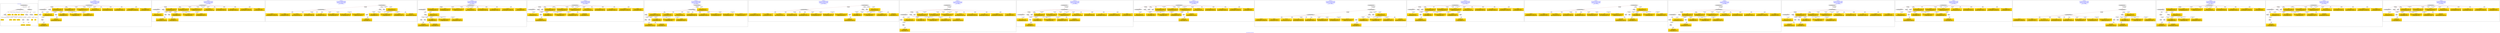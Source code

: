 digraph n0 {
fontcolor="blue"
remincross="true"
label="s26-s-san-francisco-moma.json"
subgraph cluster_0 {
label="1-correct model"
n2[style="filled",color="white",fillcolor="lightgray",label="CulturalHeritageObject1"];
n3[style="filled",color="white",fillcolor="lightgray",label="Person1"];
n4[shape="plaintext",style="filled",fillcolor="gold",label="dimensions"];
n5[shape="plaintext",style="filled",fillcolor="gold",label="credit"];
n6[shape="plaintext",style="filled",fillcolor="gold",label="copyright"];
n7[shape="plaintext",style="filled",fillcolor="gold",label="title"];
n8[shape="plaintext",style="filled",fillcolor="gold",label="accession-id"];
n9[style="filled",color="white",fillcolor="lightgray",label="Concept1"];
n10[style="filled",color="white",fillcolor="lightgray",label="Document1"];
n11[shape="plaintext",style="filled",fillcolor="gold",label="nationality"];
n12[shape="plaintext",style="filled",fillcolor="gold",label="birthYear"];
n13[shape="plaintext",style="filled",fillcolor="gold",label="deathYear"];
n14[shape="plaintext",style="filled",fillcolor="gold",label="artistName"];
n15[style="filled",color="white",fillcolor="lightgray",label="Place1"];
n16[style="filled",color="white",fillcolor="lightgray",label="Place2"];
n17[shape="plaintext",style="filled",fillcolor="gold",label="birthPlaceLabel"];
n18[shape="plaintext",style="filled",fillcolor="gold",label="deathPlaceLabel"];
n19[style="filled",color="white",fillcolor="lightgray",label="EuropeanaAggregation1"];
n20[style="filled",color="white",fillcolor="lightgray",label="WebResource1"];
n21[shape="plaintext",style="filled",fillcolor="gold",label="image-URL"];
n22[shape="plaintext",style="filled",fillcolor="gold",label="type"];
n23[shape="plaintext",style="filled",fillcolor="gold",label="url"];
}
subgraph cluster_1 {
label="candidate 0\nlink coherence:0.9473684210526315\nnode coherence:0.9473684210526315\nconfidence:0.4879737115478035\nmapping score:0.5855902346763354\ncost:18.99979\n-precision:0.47-recall:0.43"
n25[style="filled",color="white",fillcolor="lightgray",label="CulturalHeritageObject1"];
n26[style="filled",color="white",fillcolor="lightgray",label="CulturalHeritageObject2"];
n27[style="filled",color="white",fillcolor="lightgray",label="Person1"];
n28[style="filled",color="white",fillcolor="lightgray",label="Person2"];
n29[style="filled",color="white",fillcolor="lightgray",label="Place1"];
n30[style="filled",color="white",fillcolor="lightgray",label="Place3"];
n31[shape="plaintext",style="filled",fillcolor="gold",label="birthPlaceLabel\n[Place,label,0.66]\n[CulturalHeritageObject,title,0.134]\n[CulturalHeritageObject,provenance,0.118]\n[Person,biographicalInformation,0.088]"];
n32[shape="plaintext",style="filled",fillcolor="gold",label="credit\n[CulturalHeritageObject,provenance,0.672]\n[CulturalHeritageObject,description,0.132]\n[CulturalHeritageObject,title,0.114]\n[Person,biographicalInformation,0.082]"];
n33[shape="plaintext",style="filled",fillcolor="gold",label="copyright\n[CulturalHeritageObject,provenance,0.378]\n[CulturalHeritageObject,description,0.223]\n[CulturalHeritageObject,title,0.212]\n[Person,biographicalInformation,0.187]"];
n34[shape="plaintext",style="filled",fillcolor="gold",label="accession-id\n[CulturalHeritageObject,accessionNumber,0.786]\n[CulturalHeritageObject,provenance,0.096]\n[WebResource,classLink,0.072]\n[CulturalHeritageObject,extent,0.045]"];
n35[shape="plaintext",style="filled",fillcolor="gold",label="deathPlaceLabel\n[Place,label,0.639]\n[CulturalHeritageObject,title,0.147]\n[Concept,prefLabel,0.124]\n[Person,biographicalInformation,0.091]"];
n36[shape="plaintext",style="filled",fillcolor="gold",label="birthYear\n[Person,dateOfDeath,0.38]\n[CulturalHeritageObject,created,0.335]\n[Person,dateOfBirth,0.235]\n[CulturalHeritageObject,title,0.05]"];
n37[shape="plaintext",style="filled",fillcolor="gold",label="image-URL\n[WebResource,classLink,0.721]\n[Document,classLink,0.215]\n[CulturalHeritageObject,description,0.037]\n[Person,biographicalInformation,0.028]"];
n38[shape="plaintext",style="filled",fillcolor="gold",label="title\n[CulturalHeritageObject,title,0.407]\n[CulturalHeritageObject,description,0.297]\n[Person,biographicalInformation,0.206]\n[CulturalHeritageObject,provenance,0.09]"];
n39[shape="plaintext",style="filled",fillcolor="gold",label="type\n[Concept,prefLabel,0.441]\n[CulturalHeritageObject,provenance,0.251]\n[CulturalHeritageObject,medium,0.207]\n[CulturalHeritageObject,description,0.101]"];
n40[shape="plaintext",style="filled",fillcolor="gold",label="url\n[WebResource,classLink,0.438]\n[Document,classLink,0.372]\n[CulturalHeritageObject,provenance,0.151]\n[CulturalHeritageObject,title,0.04]"];
n41[shape="plaintext",style="filled",fillcolor="gold",label="dimensions\n[CulturalHeritageObject,extent,0.857]\n[CulturalHeritageObject,provenance,0.089]\n[CulturalHeritageObject,description,0.036]\n[CulturalHeritageObject,accessionNumber,0.017]"];
n42[shape="plaintext",style="filled",fillcolor="gold",label="nationality\n[Person,countryAssociatedWithThePerson,0.71]\n[CulturalHeritageObject,provenance,0.12]\n[Concept,prefLabel,0.088]\n[CulturalHeritageObject,title,0.082]"];
n43[shape="plaintext",style="filled",fillcolor="gold",label="deathYear\n[CulturalHeritageObject,created,0.485]\n[Person,dateOfDeath,0.393]\n[CulturalHeritageObject,title,0.071]\n[CulturalHeritageObject,provenance,0.051]"];
n44[shape="plaintext",style="filled",fillcolor="gold",label="artistName\n[Person,nameOfThePerson,0.463]\n[CulturalHeritageObject,provenance,0.213]\n[CulturalHeritageObject,title,0.171]\n[CulturalHeritageObject,description,0.153]"];
}
subgraph cluster_2 {
label="candidate 1\nlink coherence:0.9444444444444444\nnode coherence:0.9473684210526315\nconfidence:0.4879737115478035\nmapping score:0.5855902346763354\ncost:17.99979\n-precision:0.5-recall:0.43"
n46[style="filled",color="white",fillcolor="lightgray",label="CulturalHeritageObject1"];
n47[style="filled",color="white",fillcolor="lightgray",label="CulturalHeritageObject2"];
n48[style="filled",color="white",fillcolor="lightgray",label="Person1"];
n49[style="filled",color="white",fillcolor="lightgray",label="Place1"];
n50[style="filled",color="white",fillcolor="lightgray",label="Place2"];
n51[shape="plaintext",style="filled",fillcolor="gold",label="birthPlaceLabel\n[Place,label,0.66]\n[CulturalHeritageObject,title,0.134]\n[CulturalHeritageObject,provenance,0.118]\n[Person,biographicalInformation,0.088]"];
n52[shape="plaintext",style="filled",fillcolor="gold",label="credit\n[CulturalHeritageObject,provenance,0.672]\n[CulturalHeritageObject,description,0.132]\n[CulturalHeritageObject,title,0.114]\n[Person,biographicalInformation,0.082]"];
n53[shape="plaintext",style="filled",fillcolor="gold",label="copyright\n[CulturalHeritageObject,provenance,0.378]\n[CulturalHeritageObject,description,0.223]\n[CulturalHeritageObject,title,0.212]\n[Person,biographicalInformation,0.187]"];
n54[shape="plaintext",style="filled",fillcolor="gold",label="accession-id\n[CulturalHeritageObject,accessionNumber,0.786]\n[CulturalHeritageObject,provenance,0.096]\n[WebResource,classLink,0.072]\n[CulturalHeritageObject,extent,0.045]"];
n55[shape="plaintext",style="filled",fillcolor="gold",label="birthYear\n[Person,dateOfDeath,0.38]\n[CulturalHeritageObject,created,0.335]\n[Person,dateOfBirth,0.235]\n[CulturalHeritageObject,title,0.05]"];
n56[shape="plaintext",style="filled",fillcolor="gold",label="image-URL\n[WebResource,classLink,0.721]\n[Document,classLink,0.215]\n[CulturalHeritageObject,description,0.037]\n[Person,biographicalInformation,0.028]"];
n57[shape="plaintext",style="filled",fillcolor="gold",label="title\n[CulturalHeritageObject,title,0.407]\n[CulturalHeritageObject,description,0.297]\n[Person,biographicalInformation,0.206]\n[CulturalHeritageObject,provenance,0.09]"];
n58[shape="plaintext",style="filled",fillcolor="gold",label="type\n[Concept,prefLabel,0.441]\n[CulturalHeritageObject,provenance,0.251]\n[CulturalHeritageObject,medium,0.207]\n[CulturalHeritageObject,description,0.101]"];
n59[shape="plaintext",style="filled",fillcolor="gold",label="url\n[WebResource,classLink,0.438]\n[Document,classLink,0.372]\n[CulturalHeritageObject,provenance,0.151]\n[CulturalHeritageObject,title,0.04]"];
n60[shape="plaintext",style="filled",fillcolor="gold",label="dimensions\n[CulturalHeritageObject,extent,0.857]\n[CulturalHeritageObject,provenance,0.089]\n[CulturalHeritageObject,description,0.036]\n[CulturalHeritageObject,accessionNumber,0.017]"];
n61[shape="plaintext",style="filled",fillcolor="gold",label="deathPlaceLabel\n[Place,label,0.639]\n[CulturalHeritageObject,title,0.147]\n[Concept,prefLabel,0.124]\n[Person,biographicalInformation,0.091]"];
n62[shape="plaintext",style="filled",fillcolor="gold",label="nationality\n[Person,countryAssociatedWithThePerson,0.71]\n[CulturalHeritageObject,provenance,0.12]\n[Concept,prefLabel,0.088]\n[CulturalHeritageObject,title,0.082]"];
n63[shape="plaintext",style="filled",fillcolor="gold",label="deathYear\n[CulturalHeritageObject,created,0.485]\n[Person,dateOfDeath,0.393]\n[CulturalHeritageObject,title,0.071]\n[CulturalHeritageObject,provenance,0.051]"];
n64[shape="plaintext",style="filled",fillcolor="gold",label="artistName\n[Person,nameOfThePerson,0.463]\n[CulturalHeritageObject,provenance,0.213]\n[CulturalHeritageObject,title,0.171]\n[CulturalHeritageObject,description,0.153]"];
}
subgraph cluster_3 {
label="candidate 10\nlink coherence:0.8888888888888888\nnode coherence:0.9473684210526315\nconfidence:0.4879737115478035\nmapping score:0.5855902346763354\ncost:116.99979\n-precision:0.44-recall:0.38"
n66[style="filled",color="white",fillcolor="lightgray",label="CulturalHeritageObject1"];
n67[style="filled",color="white",fillcolor="lightgray",label="CulturalHeritageObject2"];
n68[style="filled",color="white",fillcolor="lightgray",label="Person1"];
n69[style="filled",color="white",fillcolor="lightgray",label="Place1"];
n70[style="filled",color="white",fillcolor="lightgray",label="Place2"];
n71[shape="plaintext",style="filled",fillcolor="gold",label="birthPlaceLabel\n[Place,label,0.66]\n[CulturalHeritageObject,title,0.134]\n[CulturalHeritageObject,provenance,0.118]\n[Person,biographicalInformation,0.088]"];
n72[shape="plaintext",style="filled",fillcolor="gold",label="dimensions\n[CulturalHeritageObject,extent,0.857]\n[CulturalHeritageObject,provenance,0.089]\n[CulturalHeritageObject,description,0.036]\n[CulturalHeritageObject,accessionNumber,0.017]"];
n73[shape="plaintext",style="filled",fillcolor="gold",label="url\n[WebResource,classLink,0.438]\n[Document,classLink,0.372]\n[CulturalHeritageObject,provenance,0.151]\n[CulturalHeritageObject,title,0.04]"];
n74[shape="plaintext",style="filled",fillcolor="gold",label="deathYear\n[CulturalHeritageObject,created,0.485]\n[Person,dateOfDeath,0.393]\n[CulturalHeritageObject,title,0.071]\n[CulturalHeritageObject,provenance,0.051]"];
n75[shape="plaintext",style="filled",fillcolor="gold",label="image-URL\n[WebResource,classLink,0.721]\n[Document,classLink,0.215]\n[CulturalHeritageObject,description,0.037]\n[Person,biographicalInformation,0.028]"];
n76[shape="plaintext",style="filled",fillcolor="gold",label="title\n[CulturalHeritageObject,title,0.407]\n[CulturalHeritageObject,description,0.297]\n[Person,biographicalInformation,0.206]\n[CulturalHeritageObject,provenance,0.09]"];
n77[shape="plaintext",style="filled",fillcolor="gold",label="type\n[Concept,prefLabel,0.441]\n[CulturalHeritageObject,provenance,0.251]\n[CulturalHeritageObject,medium,0.207]\n[CulturalHeritageObject,description,0.101]"];
n78[shape="plaintext",style="filled",fillcolor="gold",label="birthYear\n[Person,dateOfDeath,0.38]\n[CulturalHeritageObject,created,0.335]\n[Person,dateOfBirth,0.235]\n[CulturalHeritageObject,title,0.05]"];
n79[shape="plaintext",style="filled",fillcolor="gold",label="copyright\n[CulturalHeritageObject,provenance,0.378]\n[CulturalHeritageObject,description,0.223]\n[CulturalHeritageObject,title,0.212]\n[Person,biographicalInformation,0.187]"];
n80[shape="plaintext",style="filled",fillcolor="gold",label="credit\n[CulturalHeritageObject,provenance,0.672]\n[CulturalHeritageObject,description,0.132]\n[CulturalHeritageObject,title,0.114]\n[Person,biographicalInformation,0.082]"];
n81[shape="plaintext",style="filled",fillcolor="gold",label="deathPlaceLabel\n[Place,label,0.639]\n[CulturalHeritageObject,title,0.147]\n[Concept,prefLabel,0.124]\n[Person,biographicalInformation,0.091]"];
n82[shape="plaintext",style="filled",fillcolor="gold",label="nationality\n[Person,countryAssociatedWithThePerson,0.71]\n[CulturalHeritageObject,provenance,0.12]\n[Concept,prefLabel,0.088]\n[CulturalHeritageObject,title,0.082]"];
n83[shape="plaintext",style="filled",fillcolor="gold",label="accession-id\n[CulturalHeritageObject,accessionNumber,0.786]\n[CulturalHeritageObject,provenance,0.096]\n[WebResource,classLink,0.072]\n[CulturalHeritageObject,extent,0.045]"];
n84[shape="plaintext",style="filled",fillcolor="gold",label="artistName\n[Person,nameOfThePerson,0.463]\n[CulturalHeritageObject,provenance,0.213]\n[CulturalHeritageObject,title,0.171]\n[CulturalHeritageObject,description,0.153]"];
}
subgraph cluster_4 {
label="candidate 11\nlink coherence:0.8888888888888888\nnode coherence:0.9473684210526315\nconfidence:0.4879737115478035\nmapping score:0.5855902346763354\ncost:116.99997\n-precision:0.44-recall:0.38"
n86[style="filled",color="white",fillcolor="lightgray",label="CulturalHeritageObject1"];
n87[style="filled",color="white",fillcolor="lightgray",label="CulturalHeritageObject2"];
n88[style="filled",color="white",fillcolor="lightgray",label="Person1"];
n89[style="filled",color="white",fillcolor="lightgray",label="Place1"];
n90[style="filled",color="white",fillcolor="lightgray",label="Place2"];
n91[shape="plaintext",style="filled",fillcolor="gold",label="birthPlaceLabel\n[Place,label,0.66]\n[CulturalHeritageObject,title,0.134]\n[CulturalHeritageObject,provenance,0.118]\n[Person,biographicalInformation,0.088]"];
n92[shape="plaintext",style="filled",fillcolor="gold",label="credit\n[CulturalHeritageObject,provenance,0.672]\n[CulturalHeritageObject,description,0.132]\n[CulturalHeritageObject,title,0.114]\n[Person,biographicalInformation,0.082]"];
n93[shape="plaintext",style="filled",fillcolor="gold",label="copyright\n[CulturalHeritageObject,provenance,0.378]\n[CulturalHeritageObject,description,0.223]\n[CulturalHeritageObject,title,0.212]\n[Person,biographicalInformation,0.187]"];
n94[shape="plaintext",style="filled",fillcolor="gold",label="accession-id\n[CulturalHeritageObject,accessionNumber,0.786]\n[CulturalHeritageObject,provenance,0.096]\n[WebResource,classLink,0.072]\n[CulturalHeritageObject,extent,0.045]"];
n95[shape="plaintext",style="filled",fillcolor="gold",label="birthYear\n[Person,dateOfDeath,0.38]\n[CulturalHeritageObject,created,0.335]\n[Person,dateOfBirth,0.235]\n[CulturalHeritageObject,title,0.05]"];
n96[shape="plaintext",style="filled",fillcolor="gold",label="image-URL\n[WebResource,classLink,0.721]\n[Document,classLink,0.215]\n[CulturalHeritageObject,description,0.037]\n[Person,biographicalInformation,0.028]"];
n97[shape="plaintext",style="filled",fillcolor="gold",label="title\n[CulturalHeritageObject,title,0.407]\n[CulturalHeritageObject,description,0.297]\n[Person,biographicalInformation,0.206]\n[CulturalHeritageObject,provenance,0.09]"];
n98[shape="plaintext",style="filled",fillcolor="gold",label="type\n[Concept,prefLabel,0.441]\n[CulturalHeritageObject,provenance,0.251]\n[CulturalHeritageObject,medium,0.207]\n[CulturalHeritageObject,description,0.101]"];
n99[shape="plaintext",style="filled",fillcolor="gold",label="url\n[WebResource,classLink,0.438]\n[Document,classLink,0.372]\n[CulturalHeritageObject,provenance,0.151]\n[CulturalHeritageObject,title,0.04]"];
n100[shape="plaintext",style="filled",fillcolor="gold",label="dimensions\n[CulturalHeritageObject,extent,0.857]\n[CulturalHeritageObject,provenance,0.089]\n[CulturalHeritageObject,description,0.036]\n[CulturalHeritageObject,accessionNumber,0.017]"];
n101[shape="plaintext",style="filled",fillcolor="gold",label="deathPlaceLabel\n[Place,label,0.639]\n[CulturalHeritageObject,title,0.147]\n[Concept,prefLabel,0.124]\n[Person,biographicalInformation,0.091]"];
n102[shape="plaintext",style="filled",fillcolor="gold",label="nationality\n[Person,countryAssociatedWithThePerson,0.71]\n[CulturalHeritageObject,provenance,0.12]\n[Concept,prefLabel,0.088]\n[CulturalHeritageObject,title,0.082]"];
n103[shape="plaintext",style="filled",fillcolor="gold",label="deathYear\n[CulturalHeritageObject,created,0.485]\n[Person,dateOfDeath,0.393]\n[CulturalHeritageObject,title,0.071]\n[CulturalHeritageObject,provenance,0.051]"];
n104[shape="plaintext",style="filled",fillcolor="gold",label="artistName\n[Person,nameOfThePerson,0.463]\n[CulturalHeritageObject,provenance,0.213]\n[CulturalHeritageObject,title,0.171]\n[CulturalHeritageObject,description,0.153]"];
}
subgraph cluster_5 {
label="candidate 12\nlink coherence:0.8888888888888888\nnode coherence:0.9473684210526315\nconfidence:0.4879737115478035\nmapping score:0.5855902346763354\ncost:117.009792\n-precision:0.5-recall:0.43"
n106[style="filled",color="white",fillcolor="lightgray",label="CulturalHeritageObject1"];
n107[style="filled",color="white",fillcolor="lightgray",label="CulturalHeritageObject2"];
n108[style="filled",color="white",fillcolor="lightgray",label="Person1"];
n109[style="filled",color="white",fillcolor="lightgray",label="Place1"];
n110[style="filled",color="white",fillcolor="lightgray",label="Place2"];
n111[shape="plaintext",style="filled",fillcolor="gold",label="birthPlaceLabel\n[Place,label,0.66]\n[CulturalHeritageObject,title,0.134]\n[CulturalHeritageObject,provenance,0.118]\n[Person,biographicalInformation,0.088]"];
n112[shape="plaintext",style="filled",fillcolor="gold",label="credit\n[CulturalHeritageObject,provenance,0.672]\n[CulturalHeritageObject,description,0.132]\n[CulturalHeritageObject,title,0.114]\n[Person,biographicalInformation,0.082]"];
n113[shape="plaintext",style="filled",fillcolor="gold",label="copyright\n[CulturalHeritageObject,provenance,0.378]\n[CulturalHeritageObject,description,0.223]\n[CulturalHeritageObject,title,0.212]\n[Person,biographicalInformation,0.187]"];
n114[shape="plaintext",style="filled",fillcolor="gold",label="accession-id\n[CulturalHeritageObject,accessionNumber,0.786]\n[CulturalHeritageObject,provenance,0.096]\n[WebResource,classLink,0.072]\n[CulturalHeritageObject,extent,0.045]"];
n115[shape="plaintext",style="filled",fillcolor="gold",label="birthYear\n[Person,dateOfDeath,0.38]\n[CulturalHeritageObject,created,0.335]\n[Person,dateOfBirth,0.235]\n[CulturalHeritageObject,title,0.05]"];
n116[shape="plaintext",style="filled",fillcolor="gold",label="image-URL\n[WebResource,classLink,0.721]\n[Document,classLink,0.215]\n[CulturalHeritageObject,description,0.037]\n[Person,biographicalInformation,0.028]"];
n117[shape="plaintext",style="filled",fillcolor="gold",label="title\n[CulturalHeritageObject,title,0.407]\n[CulturalHeritageObject,description,0.297]\n[Person,biographicalInformation,0.206]\n[CulturalHeritageObject,provenance,0.09]"];
n118[shape="plaintext",style="filled",fillcolor="gold",label="type\n[Concept,prefLabel,0.441]\n[CulturalHeritageObject,provenance,0.251]\n[CulturalHeritageObject,medium,0.207]\n[CulturalHeritageObject,description,0.101]"];
n119[shape="plaintext",style="filled",fillcolor="gold",label="url\n[WebResource,classLink,0.438]\n[Document,classLink,0.372]\n[CulturalHeritageObject,provenance,0.151]\n[CulturalHeritageObject,title,0.04]"];
n120[shape="plaintext",style="filled",fillcolor="gold",label="dimensions\n[CulturalHeritageObject,extent,0.857]\n[CulturalHeritageObject,provenance,0.089]\n[CulturalHeritageObject,description,0.036]\n[CulturalHeritageObject,accessionNumber,0.017]"];
n121[shape="plaintext",style="filled",fillcolor="gold",label="deathPlaceLabel\n[Place,label,0.639]\n[CulturalHeritageObject,title,0.147]\n[Concept,prefLabel,0.124]\n[Person,biographicalInformation,0.091]"];
n122[shape="plaintext",style="filled",fillcolor="gold",label="nationality\n[Person,countryAssociatedWithThePerson,0.71]\n[CulturalHeritageObject,provenance,0.12]\n[Concept,prefLabel,0.088]\n[CulturalHeritageObject,title,0.082]"];
n123[shape="plaintext",style="filled",fillcolor="gold",label="deathYear\n[CulturalHeritageObject,created,0.485]\n[Person,dateOfDeath,0.393]\n[CulturalHeritageObject,title,0.071]\n[CulturalHeritageObject,provenance,0.051]"];
n124[shape="plaintext",style="filled",fillcolor="gold",label="artistName\n[Person,nameOfThePerson,0.463]\n[CulturalHeritageObject,provenance,0.213]\n[CulturalHeritageObject,title,0.171]\n[CulturalHeritageObject,description,0.153]"];
}
subgraph cluster_6 {
label="candidate 13\nlink coherence:0.8888888888888888\nnode coherence:0.9473684210526315\nconfidence:0.4879737115478035\nmapping score:0.5855902346763354\ncost:215.99997\n-precision:0.44-recall:0.38"
n126[style="filled",color="white",fillcolor="lightgray",label="CulturalHeritageObject1"];
n127[style="filled",color="white",fillcolor="lightgray",label="CulturalHeritageObject2"];
n128[style="filled",color="white",fillcolor="lightgray",label="Person1"];
n129[style="filled",color="white",fillcolor="lightgray",label="Place1"];
n130[style="filled",color="white",fillcolor="lightgray",label="Place2"];
n131[shape="plaintext",style="filled",fillcolor="gold",label="birthPlaceLabel\n[Place,label,0.66]\n[CulturalHeritageObject,title,0.134]\n[CulturalHeritageObject,provenance,0.118]\n[Person,biographicalInformation,0.088]"];
n132[shape="plaintext",style="filled",fillcolor="gold",label="dimensions\n[CulturalHeritageObject,extent,0.857]\n[CulturalHeritageObject,provenance,0.089]\n[CulturalHeritageObject,description,0.036]\n[CulturalHeritageObject,accessionNumber,0.017]"];
n133[shape="plaintext",style="filled",fillcolor="gold",label="url\n[WebResource,classLink,0.438]\n[Document,classLink,0.372]\n[CulturalHeritageObject,provenance,0.151]\n[CulturalHeritageObject,title,0.04]"];
n134[shape="plaintext",style="filled",fillcolor="gold",label="deathYear\n[CulturalHeritageObject,created,0.485]\n[Person,dateOfDeath,0.393]\n[CulturalHeritageObject,title,0.071]\n[CulturalHeritageObject,provenance,0.051]"];
n135[shape="plaintext",style="filled",fillcolor="gold",label="image-URL\n[WebResource,classLink,0.721]\n[Document,classLink,0.215]\n[CulturalHeritageObject,description,0.037]\n[Person,biographicalInformation,0.028]"];
n136[shape="plaintext",style="filled",fillcolor="gold",label="title\n[CulturalHeritageObject,title,0.407]\n[CulturalHeritageObject,description,0.297]\n[Person,biographicalInformation,0.206]\n[CulturalHeritageObject,provenance,0.09]"];
n137[shape="plaintext",style="filled",fillcolor="gold",label="type\n[Concept,prefLabel,0.441]\n[CulturalHeritageObject,provenance,0.251]\n[CulturalHeritageObject,medium,0.207]\n[CulturalHeritageObject,description,0.101]"];
n138[shape="plaintext",style="filled",fillcolor="gold",label="birthYear\n[Person,dateOfDeath,0.38]\n[CulturalHeritageObject,created,0.335]\n[Person,dateOfBirth,0.235]\n[CulturalHeritageObject,title,0.05]"];
n139[shape="plaintext",style="filled",fillcolor="gold",label="copyright\n[CulturalHeritageObject,provenance,0.378]\n[CulturalHeritageObject,description,0.223]\n[CulturalHeritageObject,title,0.212]\n[Person,biographicalInformation,0.187]"];
n140[shape="plaintext",style="filled",fillcolor="gold",label="credit\n[CulturalHeritageObject,provenance,0.672]\n[CulturalHeritageObject,description,0.132]\n[CulturalHeritageObject,title,0.114]\n[Person,biographicalInformation,0.082]"];
n141[shape="plaintext",style="filled",fillcolor="gold",label="deathPlaceLabel\n[Place,label,0.639]\n[CulturalHeritageObject,title,0.147]\n[Concept,prefLabel,0.124]\n[Person,biographicalInformation,0.091]"];
n142[shape="plaintext",style="filled",fillcolor="gold",label="nationality\n[Person,countryAssociatedWithThePerson,0.71]\n[CulturalHeritageObject,provenance,0.12]\n[Concept,prefLabel,0.088]\n[CulturalHeritageObject,title,0.082]"];
n143[shape="plaintext",style="filled",fillcolor="gold",label="accession-id\n[CulturalHeritageObject,accessionNumber,0.786]\n[CulturalHeritageObject,provenance,0.096]\n[WebResource,classLink,0.072]\n[CulturalHeritageObject,extent,0.045]"];
n144[shape="plaintext",style="filled",fillcolor="gold",label="artistName\n[Person,nameOfThePerson,0.463]\n[CulturalHeritageObject,provenance,0.213]\n[CulturalHeritageObject,title,0.171]\n[CulturalHeritageObject,description,0.153]"];
}
subgraph cluster_7 {
label="candidate 14\nlink coherence:0.8888888888888888\nnode coherence:0.9473684210526315\nconfidence:0.4879737115478035\nmapping score:0.5855902346763354\ncost:216.009792\n-precision:0.44-recall:0.38"
n146[style="filled",color="white",fillcolor="lightgray",label="CulturalHeritageObject1"];
n147[style="filled",color="white",fillcolor="lightgray",label="CulturalHeritageObject2"];
n148[style="filled",color="white",fillcolor="lightgray",label="Person1"];
n149[style="filled",color="white",fillcolor="lightgray",label="Place1"];
n150[style="filled",color="white",fillcolor="lightgray",label="Place2"];
n151[shape="plaintext",style="filled",fillcolor="gold",label="birthPlaceLabel\n[Place,label,0.66]\n[CulturalHeritageObject,title,0.134]\n[CulturalHeritageObject,provenance,0.118]\n[Person,biographicalInformation,0.088]"];
n152[shape="plaintext",style="filled",fillcolor="gold",label="dimensions\n[CulturalHeritageObject,extent,0.857]\n[CulturalHeritageObject,provenance,0.089]\n[CulturalHeritageObject,description,0.036]\n[CulturalHeritageObject,accessionNumber,0.017]"];
n153[shape="plaintext",style="filled",fillcolor="gold",label="url\n[WebResource,classLink,0.438]\n[Document,classLink,0.372]\n[CulturalHeritageObject,provenance,0.151]\n[CulturalHeritageObject,title,0.04]"];
n154[shape="plaintext",style="filled",fillcolor="gold",label="deathYear\n[CulturalHeritageObject,created,0.485]\n[Person,dateOfDeath,0.393]\n[CulturalHeritageObject,title,0.071]\n[CulturalHeritageObject,provenance,0.051]"];
n155[shape="plaintext",style="filled",fillcolor="gold",label="image-URL\n[WebResource,classLink,0.721]\n[Document,classLink,0.215]\n[CulturalHeritageObject,description,0.037]\n[Person,biographicalInformation,0.028]"];
n156[shape="plaintext",style="filled",fillcolor="gold",label="title\n[CulturalHeritageObject,title,0.407]\n[CulturalHeritageObject,description,0.297]\n[Person,biographicalInformation,0.206]\n[CulturalHeritageObject,provenance,0.09]"];
n157[shape="plaintext",style="filled",fillcolor="gold",label="type\n[Concept,prefLabel,0.441]\n[CulturalHeritageObject,provenance,0.251]\n[CulturalHeritageObject,medium,0.207]\n[CulturalHeritageObject,description,0.101]"];
n158[shape="plaintext",style="filled",fillcolor="gold",label="birthYear\n[Person,dateOfDeath,0.38]\n[CulturalHeritageObject,created,0.335]\n[Person,dateOfBirth,0.235]\n[CulturalHeritageObject,title,0.05]"];
n159[shape="plaintext",style="filled",fillcolor="gold",label="copyright\n[CulturalHeritageObject,provenance,0.378]\n[CulturalHeritageObject,description,0.223]\n[CulturalHeritageObject,title,0.212]\n[Person,biographicalInformation,0.187]"];
n160[shape="plaintext",style="filled",fillcolor="gold",label="credit\n[CulturalHeritageObject,provenance,0.672]\n[CulturalHeritageObject,description,0.132]\n[CulturalHeritageObject,title,0.114]\n[Person,biographicalInformation,0.082]"];
n161[shape="plaintext",style="filled",fillcolor="gold",label="deathPlaceLabel\n[Place,label,0.639]\n[CulturalHeritageObject,title,0.147]\n[Concept,prefLabel,0.124]\n[Person,biographicalInformation,0.091]"];
n162[shape="plaintext",style="filled",fillcolor="gold",label="nationality\n[Person,countryAssociatedWithThePerson,0.71]\n[CulturalHeritageObject,provenance,0.12]\n[Concept,prefLabel,0.088]\n[CulturalHeritageObject,title,0.082]"];
n163[shape="plaintext",style="filled",fillcolor="gold",label="accession-id\n[CulturalHeritageObject,accessionNumber,0.786]\n[CulturalHeritageObject,provenance,0.096]\n[WebResource,classLink,0.072]\n[CulturalHeritageObject,extent,0.045]"];
n164[shape="plaintext",style="filled",fillcolor="gold",label="artistName\n[Person,nameOfThePerson,0.463]\n[CulturalHeritageObject,provenance,0.213]\n[CulturalHeritageObject,title,0.171]\n[CulturalHeritageObject,description,0.153]"];
}
subgraph cluster_8 {
label="candidate 15\nlink coherence:0.85\nnode coherence:0.9473684210526315\nconfidence:0.4879737115478035\nmapping score:0.5855902346763354\ncost:19.99965\n-precision:0.5-recall:0.48"
n166[style="filled",color="white",fillcolor="lightgray",label="CulturalHeritageObject1"];
n167[style="filled",color="white",fillcolor="lightgray",label="CulturalHeritageObject2"];
n168[style="filled",color="white",fillcolor="lightgray",label="Person1"];
n169[style="filled",color="white",fillcolor="lightgray",label="Place1"];
n170[style="filled",color="white",fillcolor="lightgray",label="Person2"];
n171[style="filled",color="white",fillcolor="lightgray",label="Place3"];
n172[style="filled",color="white",fillcolor="lightgray",label="EuropeanaAggregation1"];
n173[shape="plaintext",style="filled",fillcolor="gold",label="birthPlaceLabel\n[Place,label,0.66]\n[CulturalHeritageObject,title,0.134]\n[CulturalHeritageObject,provenance,0.118]\n[Person,biographicalInformation,0.088]"];
n174[shape="plaintext",style="filled",fillcolor="gold",label="credit\n[CulturalHeritageObject,provenance,0.672]\n[CulturalHeritageObject,description,0.132]\n[CulturalHeritageObject,title,0.114]\n[Person,biographicalInformation,0.082]"];
n175[shape="plaintext",style="filled",fillcolor="gold",label="copyright\n[CulturalHeritageObject,provenance,0.378]\n[CulturalHeritageObject,description,0.223]\n[CulturalHeritageObject,title,0.212]\n[Person,biographicalInformation,0.187]"];
n176[shape="plaintext",style="filled",fillcolor="gold",label="accession-id\n[CulturalHeritageObject,accessionNumber,0.786]\n[CulturalHeritageObject,provenance,0.096]\n[WebResource,classLink,0.072]\n[CulturalHeritageObject,extent,0.045]"];
n177[shape="plaintext",style="filled",fillcolor="gold",label="deathPlaceLabel\n[Place,label,0.639]\n[CulturalHeritageObject,title,0.147]\n[Concept,prefLabel,0.124]\n[Person,biographicalInformation,0.091]"];
n178[shape="plaintext",style="filled",fillcolor="gold",label="birthYear\n[Person,dateOfDeath,0.38]\n[CulturalHeritageObject,created,0.335]\n[Person,dateOfBirth,0.235]\n[CulturalHeritageObject,title,0.05]"];
n179[shape="plaintext",style="filled",fillcolor="gold",label="image-URL\n[WebResource,classLink,0.721]\n[Document,classLink,0.215]\n[CulturalHeritageObject,description,0.037]\n[Person,biographicalInformation,0.028]"];
n180[shape="plaintext",style="filled",fillcolor="gold",label="title\n[CulturalHeritageObject,title,0.407]\n[CulturalHeritageObject,description,0.297]\n[Person,biographicalInformation,0.206]\n[CulturalHeritageObject,provenance,0.09]"];
n181[shape="plaintext",style="filled",fillcolor="gold",label="type\n[Concept,prefLabel,0.441]\n[CulturalHeritageObject,provenance,0.251]\n[CulturalHeritageObject,medium,0.207]\n[CulturalHeritageObject,description,0.101]"];
n182[shape="plaintext",style="filled",fillcolor="gold",label="url\n[WebResource,classLink,0.438]\n[Document,classLink,0.372]\n[CulturalHeritageObject,provenance,0.151]\n[CulturalHeritageObject,title,0.04]"];
n183[shape="plaintext",style="filled",fillcolor="gold",label="dimensions\n[CulturalHeritageObject,extent,0.857]\n[CulturalHeritageObject,provenance,0.089]\n[CulturalHeritageObject,description,0.036]\n[CulturalHeritageObject,accessionNumber,0.017]"];
n184[shape="plaintext",style="filled",fillcolor="gold",label="nationality\n[Person,countryAssociatedWithThePerson,0.71]\n[CulturalHeritageObject,provenance,0.12]\n[Concept,prefLabel,0.088]\n[CulturalHeritageObject,title,0.082]"];
n185[shape="plaintext",style="filled",fillcolor="gold",label="deathYear\n[CulturalHeritageObject,created,0.485]\n[Person,dateOfDeath,0.393]\n[CulturalHeritageObject,title,0.071]\n[CulturalHeritageObject,provenance,0.051]"];
n186[shape="plaintext",style="filled",fillcolor="gold",label="artistName\n[Person,nameOfThePerson,0.463]\n[CulturalHeritageObject,provenance,0.213]\n[CulturalHeritageObject,title,0.171]\n[CulturalHeritageObject,description,0.153]"];
}
subgraph cluster_9 {
label="candidate 16\nlink coherence:0.8421052631578947\nnode coherence:0.9473684210526315\nconfidence:0.4879737115478035\nmapping score:0.5855902346763354\ncost:18.99965\n-precision:0.53-recall:0.48"
n188[style="filled",color="white",fillcolor="lightgray",label="CulturalHeritageObject1"];
n189[style="filled",color="white",fillcolor="lightgray",label="CulturalHeritageObject2"];
n190[style="filled",color="white",fillcolor="lightgray",label="Person1"];
n191[style="filled",color="white",fillcolor="lightgray",label="Place1"];
n192[style="filled",color="white",fillcolor="lightgray",label="Place2"];
n193[style="filled",color="white",fillcolor="lightgray",label="EuropeanaAggregation1"];
n194[shape="plaintext",style="filled",fillcolor="gold",label="birthPlaceLabel\n[Place,label,0.66]\n[CulturalHeritageObject,title,0.134]\n[CulturalHeritageObject,provenance,0.118]\n[Person,biographicalInformation,0.088]"];
n195[shape="plaintext",style="filled",fillcolor="gold",label="credit\n[CulturalHeritageObject,provenance,0.672]\n[CulturalHeritageObject,description,0.132]\n[CulturalHeritageObject,title,0.114]\n[Person,biographicalInformation,0.082]"];
n196[shape="plaintext",style="filled",fillcolor="gold",label="copyright\n[CulturalHeritageObject,provenance,0.378]\n[CulturalHeritageObject,description,0.223]\n[CulturalHeritageObject,title,0.212]\n[Person,biographicalInformation,0.187]"];
n197[shape="plaintext",style="filled",fillcolor="gold",label="accession-id\n[CulturalHeritageObject,accessionNumber,0.786]\n[CulturalHeritageObject,provenance,0.096]\n[WebResource,classLink,0.072]\n[CulturalHeritageObject,extent,0.045]"];
n198[shape="plaintext",style="filled",fillcolor="gold",label="birthYear\n[Person,dateOfDeath,0.38]\n[CulturalHeritageObject,created,0.335]\n[Person,dateOfBirth,0.235]\n[CulturalHeritageObject,title,0.05]"];
n199[shape="plaintext",style="filled",fillcolor="gold",label="image-URL\n[WebResource,classLink,0.721]\n[Document,classLink,0.215]\n[CulturalHeritageObject,description,0.037]\n[Person,biographicalInformation,0.028]"];
n200[shape="plaintext",style="filled",fillcolor="gold",label="title\n[CulturalHeritageObject,title,0.407]\n[CulturalHeritageObject,description,0.297]\n[Person,biographicalInformation,0.206]\n[CulturalHeritageObject,provenance,0.09]"];
n201[shape="plaintext",style="filled",fillcolor="gold",label="type\n[Concept,prefLabel,0.441]\n[CulturalHeritageObject,provenance,0.251]\n[CulturalHeritageObject,medium,0.207]\n[CulturalHeritageObject,description,0.101]"];
n202[shape="plaintext",style="filled",fillcolor="gold",label="url\n[WebResource,classLink,0.438]\n[Document,classLink,0.372]\n[CulturalHeritageObject,provenance,0.151]\n[CulturalHeritageObject,title,0.04]"];
n203[shape="plaintext",style="filled",fillcolor="gold",label="dimensions\n[CulturalHeritageObject,extent,0.857]\n[CulturalHeritageObject,provenance,0.089]\n[CulturalHeritageObject,description,0.036]\n[CulturalHeritageObject,accessionNumber,0.017]"];
n204[shape="plaintext",style="filled",fillcolor="gold",label="deathPlaceLabel\n[Place,label,0.639]\n[CulturalHeritageObject,title,0.147]\n[Concept,prefLabel,0.124]\n[Person,biographicalInformation,0.091]"];
n205[shape="plaintext",style="filled",fillcolor="gold",label="nationality\n[Person,countryAssociatedWithThePerson,0.71]\n[CulturalHeritageObject,provenance,0.12]\n[Concept,prefLabel,0.088]\n[CulturalHeritageObject,title,0.082]"];
n206[shape="plaintext",style="filled",fillcolor="gold",label="deathYear\n[CulturalHeritageObject,created,0.485]\n[Person,dateOfDeath,0.393]\n[CulturalHeritageObject,title,0.071]\n[CulturalHeritageObject,provenance,0.051]"];
n207[shape="plaintext",style="filled",fillcolor="gold",label="artistName\n[Person,nameOfThePerson,0.463]\n[CulturalHeritageObject,provenance,0.213]\n[CulturalHeritageObject,title,0.171]\n[CulturalHeritageObject,description,0.153]"];
}
subgraph cluster_10 {
label="candidate 17\nlink coherence:0.8421052631578947\nnode coherence:0.9473684210526315\nconfidence:0.4879737115478035\nmapping score:0.5855902346763354\ncost:18.99979\n-precision:0.47-recall:0.43"
n209[style="filled",color="white",fillcolor="lightgray",label="CulturalHeritageObject1"];
n210[style="filled",color="white",fillcolor="lightgray",label="CulturalHeritageObject2"];
n211[style="filled",color="white",fillcolor="lightgray",label="Person1"];
n212[style="filled",color="white",fillcolor="lightgray",label="Person2"];
n213[style="filled",color="white",fillcolor="lightgray",label="Place1"];
n214[style="filled",color="white",fillcolor="lightgray",label="Place3"];
n215[shape="plaintext",style="filled",fillcolor="gold",label="birthPlaceLabel\n[Place,label,0.66]\n[CulturalHeritageObject,title,0.134]\n[CulturalHeritageObject,provenance,0.118]\n[Person,biographicalInformation,0.088]"];
n216[shape="plaintext",style="filled",fillcolor="gold",label="credit\n[CulturalHeritageObject,provenance,0.672]\n[CulturalHeritageObject,description,0.132]\n[CulturalHeritageObject,title,0.114]\n[Person,biographicalInformation,0.082]"];
n217[shape="plaintext",style="filled",fillcolor="gold",label="copyright\n[CulturalHeritageObject,provenance,0.378]\n[CulturalHeritageObject,description,0.223]\n[CulturalHeritageObject,title,0.212]\n[Person,biographicalInformation,0.187]"];
n218[shape="plaintext",style="filled",fillcolor="gold",label="accession-id\n[CulturalHeritageObject,accessionNumber,0.786]\n[CulturalHeritageObject,provenance,0.096]\n[WebResource,classLink,0.072]\n[CulturalHeritageObject,extent,0.045]"];
n219[shape="plaintext",style="filled",fillcolor="gold",label="deathPlaceLabel\n[Place,label,0.639]\n[CulturalHeritageObject,title,0.147]\n[Concept,prefLabel,0.124]\n[Person,biographicalInformation,0.091]"];
n220[shape="plaintext",style="filled",fillcolor="gold",label="birthYear\n[Person,dateOfDeath,0.38]\n[CulturalHeritageObject,created,0.335]\n[Person,dateOfBirth,0.235]\n[CulturalHeritageObject,title,0.05]"];
n221[shape="plaintext",style="filled",fillcolor="gold",label="image-URL\n[WebResource,classLink,0.721]\n[Document,classLink,0.215]\n[CulturalHeritageObject,description,0.037]\n[Person,biographicalInformation,0.028]"];
n222[shape="plaintext",style="filled",fillcolor="gold",label="title\n[CulturalHeritageObject,title,0.407]\n[CulturalHeritageObject,description,0.297]\n[Person,biographicalInformation,0.206]\n[CulturalHeritageObject,provenance,0.09]"];
n223[shape="plaintext",style="filled",fillcolor="gold",label="type\n[Concept,prefLabel,0.441]\n[CulturalHeritageObject,provenance,0.251]\n[CulturalHeritageObject,medium,0.207]\n[CulturalHeritageObject,description,0.101]"];
n224[shape="plaintext",style="filled",fillcolor="gold",label="url\n[WebResource,classLink,0.438]\n[Document,classLink,0.372]\n[CulturalHeritageObject,provenance,0.151]\n[CulturalHeritageObject,title,0.04]"];
n225[shape="plaintext",style="filled",fillcolor="gold",label="dimensions\n[CulturalHeritageObject,extent,0.857]\n[CulturalHeritageObject,provenance,0.089]\n[CulturalHeritageObject,description,0.036]\n[CulturalHeritageObject,accessionNumber,0.017]"];
n226[shape="plaintext",style="filled",fillcolor="gold",label="nationality\n[Person,countryAssociatedWithThePerson,0.71]\n[CulturalHeritageObject,provenance,0.12]\n[Concept,prefLabel,0.088]\n[CulturalHeritageObject,title,0.082]"];
n227[shape="plaintext",style="filled",fillcolor="gold",label="deathYear\n[CulturalHeritageObject,created,0.485]\n[Person,dateOfDeath,0.393]\n[CulturalHeritageObject,title,0.071]\n[CulturalHeritageObject,provenance,0.051]"];
n228[shape="plaintext",style="filled",fillcolor="gold",label="artistName\n[Person,nameOfThePerson,0.463]\n[CulturalHeritageObject,provenance,0.213]\n[CulturalHeritageObject,title,0.171]\n[CulturalHeritageObject,description,0.153]"];
}
subgraph cluster_11 {
label="candidate 18\nlink coherence:0.8421052631578947\nnode coherence:0.9473684210526315\nconfidence:0.4879737115478035\nmapping score:0.5855902346763354\ncost:117.99965\n-precision:0.42-recall:0.38"
n230[style="filled",color="white",fillcolor="lightgray",label="CulturalHeritageObject1"];
n231[style="filled",color="white",fillcolor="lightgray",label="CulturalHeritageObject2"];
n232[style="filled",color="white",fillcolor="lightgray",label="Person1"];
n233[style="filled",color="white",fillcolor="lightgray",label="Place1"];
n234[style="filled",color="white",fillcolor="lightgray",label="Place2"];
n235[style="filled",color="white",fillcolor="lightgray",label="EuropeanaAggregation1"];
n236[shape="plaintext",style="filled",fillcolor="gold",label="birthPlaceLabel\n[Place,label,0.66]\n[CulturalHeritageObject,title,0.134]\n[CulturalHeritageObject,provenance,0.118]\n[Person,biographicalInformation,0.088]"];
n237[shape="plaintext",style="filled",fillcolor="gold",label="dimensions\n[CulturalHeritageObject,extent,0.857]\n[CulturalHeritageObject,provenance,0.089]\n[CulturalHeritageObject,description,0.036]\n[CulturalHeritageObject,accessionNumber,0.017]"];
n238[shape="plaintext",style="filled",fillcolor="gold",label="url\n[WebResource,classLink,0.438]\n[Document,classLink,0.372]\n[CulturalHeritageObject,provenance,0.151]\n[CulturalHeritageObject,title,0.04]"];
n239[shape="plaintext",style="filled",fillcolor="gold",label="deathYear\n[CulturalHeritageObject,created,0.485]\n[Person,dateOfDeath,0.393]\n[CulturalHeritageObject,title,0.071]\n[CulturalHeritageObject,provenance,0.051]"];
n240[shape="plaintext",style="filled",fillcolor="gold",label="image-URL\n[WebResource,classLink,0.721]\n[Document,classLink,0.215]\n[CulturalHeritageObject,description,0.037]\n[Person,biographicalInformation,0.028]"];
n241[shape="plaintext",style="filled",fillcolor="gold",label="title\n[CulturalHeritageObject,title,0.407]\n[CulturalHeritageObject,description,0.297]\n[Person,biographicalInformation,0.206]\n[CulturalHeritageObject,provenance,0.09]"];
n242[shape="plaintext",style="filled",fillcolor="gold",label="type\n[Concept,prefLabel,0.441]\n[CulturalHeritageObject,provenance,0.251]\n[CulturalHeritageObject,medium,0.207]\n[CulturalHeritageObject,description,0.101]"];
n243[shape="plaintext",style="filled",fillcolor="gold",label="birthYear\n[Person,dateOfDeath,0.38]\n[CulturalHeritageObject,created,0.335]\n[Person,dateOfBirth,0.235]\n[CulturalHeritageObject,title,0.05]"];
n244[shape="plaintext",style="filled",fillcolor="gold",label="copyright\n[CulturalHeritageObject,provenance,0.378]\n[CulturalHeritageObject,description,0.223]\n[CulturalHeritageObject,title,0.212]\n[Person,biographicalInformation,0.187]"];
n245[shape="plaintext",style="filled",fillcolor="gold",label="credit\n[CulturalHeritageObject,provenance,0.672]\n[CulturalHeritageObject,description,0.132]\n[CulturalHeritageObject,title,0.114]\n[Person,biographicalInformation,0.082]"];
n246[shape="plaintext",style="filled",fillcolor="gold",label="deathPlaceLabel\n[Place,label,0.639]\n[CulturalHeritageObject,title,0.147]\n[Concept,prefLabel,0.124]\n[Person,biographicalInformation,0.091]"];
n247[shape="plaintext",style="filled",fillcolor="gold",label="nationality\n[Person,countryAssociatedWithThePerson,0.71]\n[CulturalHeritageObject,provenance,0.12]\n[Concept,prefLabel,0.088]\n[CulturalHeritageObject,title,0.082]"];
n248[shape="plaintext",style="filled",fillcolor="gold",label="accession-id\n[CulturalHeritageObject,accessionNumber,0.786]\n[CulturalHeritageObject,provenance,0.096]\n[WebResource,classLink,0.072]\n[CulturalHeritageObject,extent,0.045]"];
n249[shape="plaintext",style="filled",fillcolor="gold",label="artistName\n[Person,nameOfThePerson,0.463]\n[CulturalHeritageObject,provenance,0.213]\n[CulturalHeritageObject,title,0.171]\n[CulturalHeritageObject,description,0.153]"];
}
subgraph cluster_12 {
label="candidate 19\nlink coherence:0.8421052631578947\nnode coherence:0.9473684210526315\nconfidence:0.4879737115478035\nmapping score:0.5855902346763354\ncost:117.99979\n-precision:0.47-recall:0.43"
n251[style="filled",color="white",fillcolor="lightgray",label="CulturalHeritageObject1"];
n252[style="filled",color="white",fillcolor="lightgray",label="CulturalHeritageObject2"];
n253[style="filled",color="white",fillcolor="lightgray",label="Person1"];
n254[style="filled",color="white",fillcolor="lightgray",label="Person2"];
n255[style="filled",color="white",fillcolor="lightgray",label="Place1"];
n256[style="filled",color="white",fillcolor="lightgray",label="Place2"];
n257[shape="plaintext",style="filled",fillcolor="gold",label="birthPlaceLabel\n[Place,label,0.66]\n[CulturalHeritageObject,title,0.134]\n[CulturalHeritageObject,provenance,0.118]\n[Person,biographicalInformation,0.088]"];
n258[shape="plaintext",style="filled",fillcolor="gold",label="credit\n[CulturalHeritageObject,provenance,0.672]\n[CulturalHeritageObject,description,0.132]\n[CulturalHeritageObject,title,0.114]\n[Person,biographicalInformation,0.082]"];
n259[shape="plaintext",style="filled",fillcolor="gold",label="copyright\n[CulturalHeritageObject,provenance,0.378]\n[CulturalHeritageObject,description,0.223]\n[CulturalHeritageObject,title,0.212]\n[Person,biographicalInformation,0.187]"];
n260[shape="plaintext",style="filled",fillcolor="gold",label="accession-id\n[CulturalHeritageObject,accessionNumber,0.786]\n[CulturalHeritageObject,provenance,0.096]\n[WebResource,classLink,0.072]\n[CulturalHeritageObject,extent,0.045]"];
n261[shape="plaintext",style="filled",fillcolor="gold",label="birthYear\n[Person,dateOfDeath,0.38]\n[CulturalHeritageObject,created,0.335]\n[Person,dateOfBirth,0.235]\n[CulturalHeritageObject,title,0.05]"];
n262[shape="plaintext",style="filled",fillcolor="gold",label="image-URL\n[WebResource,classLink,0.721]\n[Document,classLink,0.215]\n[CulturalHeritageObject,description,0.037]\n[Person,biographicalInformation,0.028]"];
n263[shape="plaintext",style="filled",fillcolor="gold",label="title\n[CulturalHeritageObject,title,0.407]\n[CulturalHeritageObject,description,0.297]\n[Person,biographicalInformation,0.206]\n[CulturalHeritageObject,provenance,0.09]"];
n264[shape="plaintext",style="filled",fillcolor="gold",label="type\n[Concept,prefLabel,0.441]\n[CulturalHeritageObject,provenance,0.251]\n[CulturalHeritageObject,medium,0.207]\n[CulturalHeritageObject,description,0.101]"];
n265[shape="plaintext",style="filled",fillcolor="gold",label="url\n[WebResource,classLink,0.438]\n[Document,classLink,0.372]\n[CulturalHeritageObject,provenance,0.151]\n[CulturalHeritageObject,title,0.04]"];
n266[shape="plaintext",style="filled",fillcolor="gold",label="dimensions\n[CulturalHeritageObject,extent,0.857]\n[CulturalHeritageObject,provenance,0.089]\n[CulturalHeritageObject,description,0.036]\n[CulturalHeritageObject,accessionNumber,0.017]"];
n267[shape="plaintext",style="filled",fillcolor="gold",label="deathPlaceLabel\n[Place,label,0.639]\n[CulturalHeritageObject,title,0.147]\n[Concept,prefLabel,0.124]\n[Person,biographicalInformation,0.091]"];
n268[shape="plaintext",style="filled",fillcolor="gold",label="nationality\n[Person,countryAssociatedWithThePerson,0.71]\n[CulturalHeritageObject,provenance,0.12]\n[Concept,prefLabel,0.088]\n[CulturalHeritageObject,title,0.082]"];
n269[shape="plaintext",style="filled",fillcolor="gold",label="deathYear\n[CulturalHeritageObject,created,0.485]\n[Person,dateOfDeath,0.393]\n[CulturalHeritageObject,title,0.071]\n[CulturalHeritageObject,provenance,0.051]"];
n270[shape="plaintext",style="filled",fillcolor="gold",label="artistName\n[Person,nameOfThePerson,0.463]\n[CulturalHeritageObject,provenance,0.213]\n[CulturalHeritageObject,title,0.171]\n[CulturalHeritageObject,description,0.153]"];
}
subgraph cluster_13 {
label="candidate 2\nlink coherence:0.9444444444444444\nnode coherence:0.9473684210526315\nconfidence:0.4879737115478035\nmapping score:0.5855902346763354\ncost:116.99979\n-precision:0.44-recall:0.38"
n272[style="filled",color="white",fillcolor="lightgray",label="CulturalHeritageObject1"];
n273[style="filled",color="white",fillcolor="lightgray",label="CulturalHeritageObject2"];
n274[style="filled",color="white",fillcolor="lightgray",label="Person1"];
n275[style="filled",color="white",fillcolor="lightgray",label="Place1"];
n276[style="filled",color="white",fillcolor="lightgray",label="Place2"];
n277[shape="plaintext",style="filled",fillcolor="gold",label="birthPlaceLabel\n[Place,label,0.66]\n[CulturalHeritageObject,title,0.134]\n[CulturalHeritageObject,provenance,0.118]\n[Person,biographicalInformation,0.088]"];
n278[shape="plaintext",style="filled",fillcolor="gold",label="dimensions\n[CulturalHeritageObject,extent,0.857]\n[CulturalHeritageObject,provenance,0.089]\n[CulturalHeritageObject,description,0.036]\n[CulturalHeritageObject,accessionNumber,0.017]"];
n279[shape="plaintext",style="filled",fillcolor="gold",label="url\n[WebResource,classLink,0.438]\n[Document,classLink,0.372]\n[CulturalHeritageObject,provenance,0.151]\n[CulturalHeritageObject,title,0.04]"];
n280[shape="plaintext",style="filled",fillcolor="gold",label="deathYear\n[CulturalHeritageObject,created,0.485]\n[Person,dateOfDeath,0.393]\n[CulturalHeritageObject,title,0.071]\n[CulturalHeritageObject,provenance,0.051]"];
n281[shape="plaintext",style="filled",fillcolor="gold",label="image-URL\n[WebResource,classLink,0.721]\n[Document,classLink,0.215]\n[CulturalHeritageObject,description,0.037]\n[Person,biographicalInformation,0.028]"];
n282[shape="plaintext",style="filled",fillcolor="gold",label="title\n[CulturalHeritageObject,title,0.407]\n[CulturalHeritageObject,description,0.297]\n[Person,biographicalInformation,0.206]\n[CulturalHeritageObject,provenance,0.09]"];
n283[shape="plaintext",style="filled",fillcolor="gold",label="type\n[Concept,prefLabel,0.441]\n[CulturalHeritageObject,provenance,0.251]\n[CulturalHeritageObject,medium,0.207]\n[CulturalHeritageObject,description,0.101]"];
n284[shape="plaintext",style="filled",fillcolor="gold",label="birthYear\n[Person,dateOfDeath,0.38]\n[CulturalHeritageObject,created,0.335]\n[Person,dateOfBirth,0.235]\n[CulturalHeritageObject,title,0.05]"];
n285[shape="plaintext",style="filled",fillcolor="gold",label="copyright\n[CulturalHeritageObject,provenance,0.378]\n[CulturalHeritageObject,description,0.223]\n[CulturalHeritageObject,title,0.212]\n[Person,biographicalInformation,0.187]"];
n286[shape="plaintext",style="filled",fillcolor="gold",label="credit\n[CulturalHeritageObject,provenance,0.672]\n[CulturalHeritageObject,description,0.132]\n[CulturalHeritageObject,title,0.114]\n[Person,biographicalInformation,0.082]"];
n287[shape="plaintext",style="filled",fillcolor="gold",label="deathPlaceLabel\n[Place,label,0.639]\n[CulturalHeritageObject,title,0.147]\n[Concept,prefLabel,0.124]\n[Person,biographicalInformation,0.091]"];
n288[shape="plaintext",style="filled",fillcolor="gold",label="nationality\n[Person,countryAssociatedWithThePerson,0.71]\n[CulturalHeritageObject,provenance,0.12]\n[Concept,prefLabel,0.088]\n[CulturalHeritageObject,title,0.082]"];
n289[shape="plaintext",style="filled",fillcolor="gold",label="accession-id\n[CulturalHeritageObject,accessionNumber,0.786]\n[CulturalHeritageObject,provenance,0.096]\n[WebResource,classLink,0.072]\n[CulturalHeritageObject,extent,0.045]"];
n290[shape="plaintext",style="filled",fillcolor="gold",label="artistName\n[Person,nameOfThePerson,0.463]\n[CulturalHeritageObject,provenance,0.213]\n[CulturalHeritageObject,title,0.171]\n[CulturalHeritageObject,description,0.153]"];
}
subgraph cluster_14 {
label="candidate 3\nlink coherence:0.9\nnode coherence:0.9473684210526315\nconfidence:0.4879737115478035\nmapping score:0.5855902346763354\ncost:19.99965\n-precision:0.5-recall:0.48"
n292[style="filled",color="white",fillcolor="lightgray",label="CulturalHeritageObject1"];
n293[style="filled",color="white",fillcolor="lightgray",label="CulturalHeritageObject2"];
n294[style="filled",color="white",fillcolor="lightgray",label="Person1"];
n295[style="filled",color="white",fillcolor="lightgray",label="Person2"];
n296[style="filled",color="white",fillcolor="lightgray",label="Place1"];
n297[style="filled",color="white",fillcolor="lightgray",label="Place3"];
n298[style="filled",color="white",fillcolor="lightgray",label="EuropeanaAggregation1"];
n299[shape="plaintext",style="filled",fillcolor="gold",label="birthPlaceLabel\n[Place,label,0.66]\n[CulturalHeritageObject,title,0.134]\n[CulturalHeritageObject,provenance,0.118]\n[Person,biographicalInformation,0.088]"];
n300[shape="plaintext",style="filled",fillcolor="gold",label="credit\n[CulturalHeritageObject,provenance,0.672]\n[CulturalHeritageObject,description,0.132]\n[CulturalHeritageObject,title,0.114]\n[Person,biographicalInformation,0.082]"];
n301[shape="plaintext",style="filled",fillcolor="gold",label="copyright\n[CulturalHeritageObject,provenance,0.378]\n[CulturalHeritageObject,description,0.223]\n[CulturalHeritageObject,title,0.212]\n[Person,biographicalInformation,0.187]"];
n302[shape="plaintext",style="filled",fillcolor="gold",label="accession-id\n[CulturalHeritageObject,accessionNumber,0.786]\n[CulturalHeritageObject,provenance,0.096]\n[WebResource,classLink,0.072]\n[CulturalHeritageObject,extent,0.045]"];
n303[shape="plaintext",style="filled",fillcolor="gold",label="deathPlaceLabel\n[Place,label,0.639]\n[CulturalHeritageObject,title,0.147]\n[Concept,prefLabel,0.124]\n[Person,biographicalInformation,0.091]"];
n304[shape="plaintext",style="filled",fillcolor="gold",label="birthYear\n[Person,dateOfDeath,0.38]\n[CulturalHeritageObject,created,0.335]\n[Person,dateOfBirth,0.235]\n[CulturalHeritageObject,title,0.05]"];
n305[shape="plaintext",style="filled",fillcolor="gold",label="image-URL\n[WebResource,classLink,0.721]\n[Document,classLink,0.215]\n[CulturalHeritageObject,description,0.037]\n[Person,biographicalInformation,0.028]"];
n306[shape="plaintext",style="filled",fillcolor="gold",label="title\n[CulturalHeritageObject,title,0.407]\n[CulturalHeritageObject,description,0.297]\n[Person,biographicalInformation,0.206]\n[CulturalHeritageObject,provenance,0.09]"];
n307[shape="plaintext",style="filled",fillcolor="gold",label="type\n[Concept,prefLabel,0.441]\n[CulturalHeritageObject,provenance,0.251]\n[CulturalHeritageObject,medium,0.207]\n[CulturalHeritageObject,description,0.101]"];
n308[shape="plaintext",style="filled",fillcolor="gold",label="url\n[WebResource,classLink,0.438]\n[Document,classLink,0.372]\n[CulturalHeritageObject,provenance,0.151]\n[CulturalHeritageObject,title,0.04]"];
n309[shape="plaintext",style="filled",fillcolor="gold",label="dimensions\n[CulturalHeritageObject,extent,0.857]\n[CulturalHeritageObject,provenance,0.089]\n[CulturalHeritageObject,description,0.036]\n[CulturalHeritageObject,accessionNumber,0.017]"];
n310[shape="plaintext",style="filled",fillcolor="gold",label="nationality\n[Person,countryAssociatedWithThePerson,0.71]\n[CulturalHeritageObject,provenance,0.12]\n[Concept,prefLabel,0.088]\n[CulturalHeritageObject,title,0.082]"];
n311[shape="plaintext",style="filled",fillcolor="gold",label="deathYear\n[CulturalHeritageObject,created,0.485]\n[Person,dateOfDeath,0.393]\n[CulturalHeritageObject,title,0.071]\n[CulturalHeritageObject,provenance,0.051]"];
n312[shape="plaintext",style="filled",fillcolor="gold",label="artistName\n[Person,nameOfThePerson,0.463]\n[CulturalHeritageObject,provenance,0.213]\n[CulturalHeritageObject,title,0.171]\n[CulturalHeritageObject,description,0.153]"];
}
subgraph cluster_15 {
label="candidate 4\nlink coherence:0.8947368421052632\nnode coherence:0.9473684210526315\nconfidence:0.4879737115478035\nmapping score:0.5855902346763354\ncost:18.99965\n-precision:0.53-recall:0.48"
n314[style="filled",color="white",fillcolor="lightgray",label="CulturalHeritageObject1"];
n315[style="filled",color="white",fillcolor="lightgray",label="CulturalHeritageObject2"];
n316[style="filled",color="white",fillcolor="lightgray",label="Person1"];
n317[style="filled",color="white",fillcolor="lightgray",label="Place1"];
n318[style="filled",color="white",fillcolor="lightgray",label="Place2"];
n319[style="filled",color="white",fillcolor="lightgray",label="EuropeanaAggregation1"];
n320[shape="plaintext",style="filled",fillcolor="gold",label="birthPlaceLabel\n[Place,label,0.66]\n[CulturalHeritageObject,title,0.134]\n[CulturalHeritageObject,provenance,0.118]\n[Person,biographicalInformation,0.088]"];
n321[shape="plaintext",style="filled",fillcolor="gold",label="credit\n[CulturalHeritageObject,provenance,0.672]\n[CulturalHeritageObject,description,0.132]\n[CulturalHeritageObject,title,0.114]\n[Person,biographicalInformation,0.082]"];
n322[shape="plaintext",style="filled",fillcolor="gold",label="copyright\n[CulturalHeritageObject,provenance,0.378]\n[CulturalHeritageObject,description,0.223]\n[CulturalHeritageObject,title,0.212]\n[Person,biographicalInformation,0.187]"];
n323[shape="plaintext",style="filled",fillcolor="gold",label="accession-id\n[CulturalHeritageObject,accessionNumber,0.786]\n[CulturalHeritageObject,provenance,0.096]\n[WebResource,classLink,0.072]\n[CulturalHeritageObject,extent,0.045]"];
n324[shape="plaintext",style="filled",fillcolor="gold",label="birthYear\n[Person,dateOfDeath,0.38]\n[CulturalHeritageObject,created,0.335]\n[Person,dateOfBirth,0.235]\n[CulturalHeritageObject,title,0.05]"];
n325[shape="plaintext",style="filled",fillcolor="gold",label="image-URL\n[WebResource,classLink,0.721]\n[Document,classLink,0.215]\n[CulturalHeritageObject,description,0.037]\n[Person,biographicalInformation,0.028]"];
n326[shape="plaintext",style="filled",fillcolor="gold",label="title\n[CulturalHeritageObject,title,0.407]\n[CulturalHeritageObject,description,0.297]\n[Person,biographicalInformation,0.206]\n[CulturalHeritageObject,provenance,0.09]"];
n327[shape="plaintext",style="filled",fillcolor="gold",label="type\n[Concept,prefLabel,0.441]\n[CulturalHeritageObject,provenance,0.251]\n[CulturalHeritageObject,medium,0.207]\n[CulturalHeritageObject,description,0.101]"];
n328[shape="plaintext",style="filled",fillcolor="gold",label="url\n[WebResource,classLink,0.438]\n[Document,classLink,0.372]\n[CulturalHeritageObject,provenance,0.151]\n[CulturalHeritageObject,title,0.04]"];
n329[shape="plaintext",style="filled",fillcolor="gold",label="dimensions\n[CulturalHeritageObject,extent,0.857]\n[CulturalHeritageObject,provenance,0.089]\n[CulturalHeritageObject,description,0.036]\n[CulturalHeritageObject,accessionNumber,0.017]"];
n330[shape="plaintext",style="filled",fillcolor="gold",label="deathPlaceLabel\n[Place,label,0.639]\n[CulturalHeritageObject,title,0.147]\n[Concept,prefLabel,0.124]\n[Person,biographicalInformation,0.091]"];
n331[shape="plaintext",style="filled",fillcolor="gold",label="nationality\n[Person,countryAssociatedWithThePerson,0.71]\n[CulturalHeritageObject,provenance,0.12]\n[Concept,prefLabel,0.088]\n[CulturalHeritageObject,title,0.082]"];
n332[shape="plaintext",style="filled",fillcolor="gold",label="deathYear\n[CulturalHeritageObject,created,0.485]\n[Person,dateOfDeath,0.393]\n[CulturalHeritageObject,title,0.071]\n[CulturalHeritageObject,provenance,0.051]"];
n333[shape="plaintext",style="filled",fillcolor="gold",label="artistName\n[Person,nameOfThePerson,0.463]\n[CulturalHeritageObject,provenance,0.213]\n[CulturalHeritageObject,title,0.171]\n[CulturalHeritageObject,description,0.153]"];
}
subgraph cluster_16 {
label="candidate 5\nlink coherence:0.8947368421052632\nnode coherence:0.9473684210526315\nconfidence:0.4879737115478035\nmapping score:0.5855902346763354\ncost:18.99979\n-precision:0.47-recall:0.43"
n335[style="filled",color="white",fillcolor="lightgray",label="CulturalHeritageObject1"];
n336[style="filled",color="white",fillcolor="lightgray",label="CulturalHeritageObject2"];
n337[style="filled",color="white",fillcolor="lightgray",label="Person1"];
n338[style="filled",color="white",fillcolor="lightgray",label="Person2"];
n339[style="filled",color="white",fillcolor="lightgray",label="Place1"];
n340[style="filled",color="white",fillcolor="lightgray",label="Place3"];
n341[shape="plaintext",style="filled",fillcolor="gold",label="birthPlaceLabel\n[Place,label,0.66]\n[CulturalHeritageObject,title,0.134]\n[CulturalHeritageObject,provenance,0.118]\n[Person,biographicalInformation,0.088]"];
n342[shape="plaintext",style="filled",fillcolor="gold",label="credit\n[CulturalHeritageObject,provenance,0.672]\n[CulturalHeritageObject,description,0.132]\n[CulturalHeritageObject,title,0.114]\n[Person,biographicalInformation,0.082]"];
n343[shape="plaintext",style="filled",fillcolor="gold",label="copyright\n[CulturalHeritageObject,provenance,0.378]\n[CulturalHeritageObject,description,0.223]\n[CulturalHeritageObject,title,0.212]\n[Person,biographicalInformation,0.187]"];
n344[shape="plaintext",style="filled",fillcolor="gold",label="accession-id\n[CulturalHeritageObject,accessionNumber,0.786]\n[CulturalHeritageObject,provenance,0.096]\n[WebResource,classLink,0.072]\n[CulturalHeritageObject,extent,0.045]"];
n345[shape="plaintext",style="filled",fillcolor="gold",label="deathPlaceLabel\n[Place,label,0.639]\n[CulturalHeritageObject,title,0.147]\n[Concept,prefLabel,0.124]\n[Person,biographicalInformation,0.091]"];
n346[shape="plaintext",style="filled",fillcolor="gold",label="birthYear\n[Person,dateOfDeath,0.38]\n[CulturalHeritageObject,created,0.335]\n[Person,dateOfBirth,0.235]\n[CulturalHeritageObject,title,0.05]"];
n347[shape="plaintext",style="filled",fillcolor="gold",label="image-URL\n[WebResource,classLink,0.721]\n[Document,classLink,0.215]\n[CulturalHeritageObject,description,0.037]\n[Person,biographicalInformation,0.028]"];
n348[shape="plaintext",style="filled",fillcolor="gold",label="title\n[CulturalHeritageObject,title,0.407]\n[CulturalHeritageObject,description,0.297]\n[Person,biographicalInformation,0.206]\n[CulturalHeritageObject,provenance,0.09]"];
n349[shape="plaintext",style="filled",fillcolor="gold",label="type\n[Concept,prefLabel,0.441]\n[CulturalHeritageObject,provenance,0.251]\n[CulturalHeritageObject,medium,0.207]\n[CulturalHeritageObject,description,0.101]"];
n350[shape="plaintext",style="filled",fillcolor="gold",label="url\n[WebResource,classLink,0.438]\n[Document,classLink,0.372]\n[CulturalHeritageObject,provenance,0.151]\n[CulturalHeritageObject,title,0.04]"];
n351[shape="plaintext",style="filled",fillcolor="gold",label="dimensions\n[CulturalHeritageObject,extent,0.857]\n[CulturalHeritageObject,provenance,0.089]\n[CulturalHeritageObject,description,0.036]\n[CulturalHeritageObject,accessionNumber,0.017]"];
n352[shape="plaintext",style="filled",fillcolor="gold",label="nationality\n[Person,countryAssociatedWithThePerson,0.71]\n[CulturalHeritageObject,provenance,0.12]\n[Concept,prefLabel,0.088]\n[CulturalHeritageObject,title,0.082]"];
n353[shape="plaintext",style="filled",fillcolor="gold",label="deathYear\n[CulturalHeritageObject,created,0.485]\n[Person,dateOfDeath,0.393]\n[CulturalHeritageObject,title,0.071]\n[CulturalHeritageObject,provenance,0.051]"];
n354[shape="plaintext",style="filled",fillcolor="gold",label="artistName\n[Person,nameOfThePerson,0.463]\n[CulturalHeritageObject,provenance,0.213]\n[CulturalHeritageObject,title,0.171]\n[CulturalHeritageObject,description,0.153]"];
}
subgraph cluster_17 {
label="candidate 6\nlink coherence:0.8947368421052632\nnode coherence:0.9473684210526315\nconfidence:0.4879737115478035\nmapping score:0.5855902346763354\ncost:117.99965\n-precision:0.42-recall:0.38"
n356[style="filled",color="white",fillcolor="lightgray",label="CulturalHeritageObject1"];
n357[style="filled",color="white",fillcolor="lightgray",label="CulturalHeritageObject2"];
n358[style="filled",color="white",fillcolor="lightgray",label="Person1"];
n359[style="filled",color="white",fillcolor="lightgray",label="Place1"];
n360[style="filled",color="white",fillcolor="lightgray",label="Place2"];
n361[style="filled",color="white",fillcolor="lightgray",label="EuropeanaAggregation1"];
n362[shape="plaintext",style="filled",fillcolor="gold",label="birthPlaceLabel\n[Place,label,0.66]\n[CulturalHeritageObject,title,0.134]\n[CulturalHeritageObject,provenance,0.118]\n[Person,biographicalInformation,0.088]"];
n363[shape="plaintext",style="filled",fillcolor="gold",label="dimensions\n[CulturalHeritageObject,extent,0.857]\n[CulturalHeritageObject,provenance,0.089]\n[CulturalHeritageObject,description,0.036]\n[CulturalHeritageObject,accessionNumber,0.017]"];
n364[shape="plaintext",style="filled",fillcolor="gold",label="url\n[WebResource,classLink,0.438]\n[Document,classLink,0.372]\n[CulturalHeritageObject,provenance,0.151]\n[CulturalHeritageObject,title,0.04]"];
n365[shape="plaintext",style="filled",fillcolor="gold",label="deathYear\n[CulturalHeritageObject,created,0.485]\n[Person,dateOfDeath,0.393]\n[CulturalHeritageObject,title,0.071]\n[CulturalHeritageObject,provenance,0.051]"];
n366[shape="plaintext",style="filled",fillcolor="gold",label="image-URL\n[WebResource,classLink,0.721]\n[Document,classLink,0.215]\n[CulturalHeritageObject,description,0.037]\n[Person,biographicalInformation,0.028]"];
n367[shape="plaintext",style="filled",fillcolor="gold",label="title\n[CulturalHeritageObject,title,0.407]\n[CulturalHeritageObject,description,0.297]\n[Person,biographicalInformation,0.206]\n[CulturalHeritageObject,provenance,0.09]"];
n368[shape="plaintext",style="filled",fillcolor="gold",label="type\n[Concept,prefLabel,0.441]\n[CulturalHeritageObject,provenance,0.251]\n[CulturalHeritageObject,medium,0.207]\n[CulturalHeritageObject,description,0.101]"];
n369[shape="plaintext",style="filled",fillcolor="gold",label="birthYear\n[Person,dateOfDeath,0.38]\n[CulturalHeritageObject,created,0.335]\n[Person,dateOfBirth,0.235]\n[CulturalHeritageObject,title,0.05]"];
n370[shape="plaintext",style="filled",fillcolor="gold",label="copyright\n[CulturalHeritageObject,provenance,0.378]\n[CulturalHeritageObject,description,0.223]\n[CulturalHeritageObject,title,0.212]\n[Person,biographicalInformation,0.187]"];
n371[shape="plaintext",style="filled",fillcolor="gold",label="credit\n[CulturalHeritageObject,provenance,0.672]\n[CulturalHeritageObject,description,0.132]\n[CulturalHeritageObject,title,0.114]\n[Person,biographicalInformation,0.082]"];
n372[shape="plaintext",style="filled",fillcolor="gold",label="deathPlaceLabel\n[Place,label,0.639]\n[CulturalHeritageObject,title,0.147]\n[Concept,prefLabel,0.124]\n[Person,biographicalInformation,0.091]"];
n373[shape="plaintext",style="filled",fillcolor="gold",label="nationality\n[Person,countryAssociatedWithThePerson,0.71]\n[CulturalHeritageObject,provenance,0.12]\n[Concept,prefLabel,0.088]\n[CulturalHeritageObject,title,0.082]"];
n374[shape="plaintext",style="filled",fillcolor="gold",label="accession-id\n[CulturalHeritageObject,accessionNumber,0.786]\n[CulturalHeritageObject,provenance,0.096]\n[WebResource,classLink,0.072]\n[CulturalHeritageObject,extent,0.045]"];
n375[shape="plaintext",style="filled",fillcolor="gold",label="artistName\n[Person,nameOfThePerson,0.463]\n[CulturalHeritageObject,provenance,0.213]\n[CulturalHeritageObject,title,0.171]\n[CulturalHeritageObject,description,0.153]"];
}
subgraph cluster_18 {
label="candidate 7\nlink coherence:0.8947368421052632\nnode coherence:0.9473684210526315\nconfidence:0.4879737115478035\nmapping score:0.5855902346763354\ncost:117.99997\n-precision:0.42-recall:0.38"
n377[style="filled",color="white",fillcolor="lightgray",label="CulturalHeritageObject1"];
n378[style="filled",color="white",fillcolor="lightgray",label="CulturalHeritageObject2"];
n379[style="filled",color="white",fillcolor="lightgray",label="Person2"];
n380[style="filled",color="white",fillcolor="lightgray",label="Person1"];
n381[style="filled",color="white",fillcolor="lightgray",label="Place1"];
n382[style="filled",color="white",fillcolor="lightgray",label="Place3"];
n383[shape="plaintext",style="filled",fillcolor="gold",label="birthPlaceLabel\n[Place,label,0.66]\n[CulturalHeritageObject,title,0.134]\n[CulturalHeritageObject,provenance,0.118]\n[Person,biographicalInformation,0.088]"];
n384[shape="plaintext",style="filled",fillcolor="gold",label="credit\n[CulturalHeritageObject,provenance,0.672]\n[CulturalHeritageObject,description,0.132]\n[CulturalHeritageObject,title,0.114]\n[Person,biographicalInformation,0.082]"];
n385[shape="plaintext",style="filled",fillcolor="gold",label="copyright\n[CulturalHeritageObject,provenance,0.378]\n[CulturalHeritageObject,description,0.223]\n[CulturalHeritageObject,title,0.212]\n[Person,biographicalInformation,0.187]"];
n386[shape="plaintext",style="filled",fillcolor="gold",label="accession-id\n[CulturalHeritageObject,accessionNumber,0.786]\n[CulturalHeritageObject,provenance,0.096]\n[WebResource,classLink,0.072]\n[CulturalHeritageObject,extent,0.045]"];
n387[shape="plaintext",style="filled",fillcolor="gold",label="deathPlaceLabel\n[Place,label,0.639]\n[CulturalHeritageObject,title,0.147]\n[Concept,prefLabel,0.124]\n[Person,biographicalInformation,0.091]"];
n388[shape="plaintext",style="filled",fillcolor="gold",label="birthYear\n[Person,dateOfDeath,0.38]\n[CulturalHeritageObject,created,0.335]\n[Person,dateOfBirth,0.235]\n[CulturalHeritageObject,title,0.05]"];
n389[shape="plaintext",style="filled",fillcolor="gold",label="image-URL\n[WebResource,classLink,0.721]\n[Document,classLink,0.215]\n[CulturalHeritageObject,description,0.037]\n[Person,biographicalInformation,0.028]"];
n390[shape="plaintext",style="filled",fillcolor="gold",label="title\n[CulturalHeritageObject,title,0.407]\n[CulturalHeritageObject,description,0.297]\n[Person,biographicalInformation,0.206]\n[CulturalHeritageObject,provenance,0.09]"];
n391[shape="plaintext",style="filled",fillcolor="gold",label="type\n[Concept,prefLabel,0.441]\n[CulturalHeritageObject,provenance,0.251]\n[CulturalHeritageObject,medium,0.207]\n[CulturalHeritageObject,description,0.101]"];
n392[shape="plaintext",style="filled",fillcolor="gold",label="url\n[WebResource,classLink,0.438]\n[Document,classLink,0.372]\n[CulturalHeritageObject,provenance,0.151]\n[CulturalHeritageObject,title,0.04]"];
n393[shape="plaintext",style="filled",fillcolor="gold",label="dimensions\n[CulturalHeritageObject,extent,0.857]\n[CulturalHeritageObject,provenance,0.089]\n[CulturalHeritageObject,description,0.036]\n[CulturalHeritageObject,accessionNumber,0.017]"];
n394[shape="plaintext",style="filled",fillcolor="gold",label="nationality\n[Person,countryAssociatedWithThePerson,0.71]\n[CulturalHeritageObject,provenance,0.12]\n[Concept,prefLabel,0.088]\n[CulturalHeritageObject,title,0.082]"];
n395[shape="plaintext",style="filled",fillcolor="gold",label="deathYear\n[CulturalHeritageObject,created,0.485]\n[Person,dateOfDeath,0.393]\n[CulturalHeritageObject,title,0.071]\n[CulturalHeritageObject,provenance,0.051]"];
n396[shape="plaintext",style="filled",fillcolor="gold",label="artistName\n[Person,nameOfThePerson,0.463]\n[CulturalHeritageObject,provenance,0.213]\n[CulturalHeritageObject,title,0.171]\n[CulturalHeritageObject,description,0.153]"];
}
subgraph cluster_19 {
label="candidate 8\nlink coherence:0.8947368421052632\nnode coherence:0.9473684210526315\nconfidence:0.4879737115478035\nmapping score:0.5855902346763354\ncost:118.009792\n-precision:0.47-recall:0.43"
n398[style="filled",color="white",fillcolor="lightgray",label="CulturalHeritageObject1"];
n399[style="filled",color="white",fillcolor="lightgray",label="CulturalHeritageObject2"];
n400[style="filled",color="white",fillcolor="lightgray",label="Person1"];
n401[style="filled",color="white",fillcolor="lightgray",label="Person2"];
n402[style="filled",color="white",fillcolor="lightgray",label="Place3"];
n403[style="filled",color="white",fillcolor="lightgray",label="Place1"];
n404[shape="plaintext",style="filled",fillcolor="gold",label="birthPlaceLabel\n[Place,label,0.66]\n[CulturalHeritageObject,title,0.134]\n[CulturalHeritageObject,provenance,0.118]\n[Person,biographicalInformation,0.088]"];
n405[shape="plaintext",style="filled",fillcolor="gold",label="credit\n[CulturalHeritageObject,provenance,0.672]\n[CulturalHeritageObject,description,0.132]\n[CulturalHeritageObject,title,0.114]\n[Person,biographicalInformation,0.082]"];
n406[shape="plaintext",style="filled",fillcolor="gold",label="copyright\n[CulturalHeritageObject,provenance,0.378]\n[CulturalHeritageObject,description,0.223]\n[CulturalHeritageObject,title,0.212]\n[Person,biographicalInformation,0.187]"];
n407[shape="plaintext",style="filled",fillcolor="gold",label="accession-id\n[CulturalHeritageObject,accessionNumber,0.786]\n[CulturalHeritageObject,provenance,0.096]\n[WebResource,classLink,0.072]\n[CulturalHeritageObject,extent,0.045]"];
n408[shape="plaintext",style="filled",fillcolor="gold",label="deathPlaceLabel\n[Place,label,0.639]\n[CulturalHeritageObject,title,0.147]\n[Concept,prefLabel,0.124]\n[Person,biographicalInformation,0.091]"];
n409[shape="plaintext",style="filled",fillcolor="gold",label="birthYear\n[Person,dateOfDeath,0.38]\n[CulturalHeritageObject,created,0.335]\n[Person,dateOfBirth,0.235]\n[CulturalHeritageObject,title,0.05]"];
n410[shape="plaintext",style="filled",fillcolor="gold",label="image-URL\n[WebResource,classLink,0.721]\n[Document,classLink,0.215]\n[CulturalHeritageObject,description,0.037]\n[Person,biographicalInformation,0.028]"];
n411[shape="plaintext",style="filled",fillcolor="gold",label="title\n[CulturalHeritageObject,title,0.407]\n[CulturalHeritageObject,description,0.297]\n[Person,biographicalInformation,0.206]\n[CulturalHeritageObject,provenance,0.09]"];
n412[shape="plaintext",style="filled",fillcolor="gold",label="type\n[Concept,prefLabel,0.441]\n[CulturalHeritageObject,provenance,0.251]\n[CulturalHeritageObject,medium,0.207]\n[CulturalHeritageObject,description,0.101]"];
n413[shape="plaintext",style="filled",fillcolor="gold",label="url\n[WebResource,classLink,0.438]\n[Document,classLink,0.372]\n[CulturalHeritageObject,provenance,0.151]\n[CulturalHeritageObject,title,0.04]"];
n414[shape="plaintext",style="filled",fillcolor="gold",label="dimensions\n[CulturalHeritageObject,extent,0.857]\n[CulturalHeritageObject,provenance,0.089]\n[CulturalHeritageObject,description,0.036]\n[CulturalHeritageObject,accessionNumber,0.017]"];
n415[shape="plaintext",style="filled",fillcolor="gold",label="nationality\n[Person,countryAssociatedWithThePerson,0.71]\n[CulturalHeritageObject,provenance,0.12]\n[Concept,prefLabel,0.088]\n[CulturalHeritageObject,title,0.082]"];
n416[shape="plaintext",style="filled",fillcolor="gold",label="deathYear\n[CulturalHeritageObject,created,0.485]\n[Person,dateOfDeath,0.393]\n[CulturalHeritageObject,title,0.071]\n[CulturalHeritageObject,provenance,0.051]"];
n417[shape="plaintext",style="filled",fillcolor="gold",label="artistName\n[Person,nameOfThePerson,0.463]\n[CulturalHeritageObject,provenance,0.213]\n[CulturalHeritageObject,title,0.171]\n[CulturalHeritageObject,description,0.153]"];
}
subgraph cluster_20 {
label="candidate 9\nlink coherence:0.8888888888888888\nnode coherence:0.9473684210526315\nconfidence:0.4879737115478035\nmapping score:0.5855902346763354\ncost:17.99979\n-precision:0.5-recall:0.43"
n419[style="filled",color="white",fillcolor="lightgray",label="CulturalHeritageObject1"];
n420[style="filled",color="white",fillcolor="lightgray",label="CulturalHeritageObject2"];
n421[style="filled",color="white",fillcolor="lightgray",label="Person1"];
n422[style="filled",color="white",fillcolor="lightgray",label="Place1"];
n423[style="filled",color="white",fillcolor="lightgray",label="Place2"];
n424[shape="plaintext",style="filled",fillcolor="gold",label="birthPlaceLabel\n[Place,label,0.66]\n[CulturalHeritageObject,title,0.134]\n[CulturalHeritageObject,provenance,0.118]\n[Person,biographicalInformation,0.088]"];
n425[shape="plaintext",style="filled",fillcolor="gold",label="credit\n[CulturalHeritageObject,provenance,0.672]\n[CulturalHeritageObject,description,0.132]\n[CulturalHeritageObject,title,0.114]\n[Person,biographicalInformation,0.082]"];
n426[shape="plaintext",style="filled",fillcolor="gold",label="copyright\n[CulturalHeritageObject,provenance,0.378]\n[CulturalHeritageObject,description,0.223]\n[CulturalHeritageObject,title,0.212]\n[Person,biographicalInformation,0.187]"];
n427[shape="plaintext",style="filled",fillcolor="gold",label="accession-id\n[CulturalHeritageObject,accessionNumber,0.786]\n[CulturalHeritageObject,provenance,0.096]\n[WebResource,classLink,0.072]\n[CulturalHeritageObject,extent,0.045]"];
n428[shape="plaintext",style="filled",fillcolor="gold",label="birthYear\n[Person,dateOfDeath,0.38]\n[CulturalHeritageObject,created,0.335]\n[Person,dateOfBirth,0.235]\n[CulturalHeritageObject,title,0.05]"];
n429[shape="plaintext",style="filled",fillcolor="gold",label="image-URL\n[WebResource,classLink,0.721]\n[Document,classLink,0.215]\n[CulturalHeritageObject,description,0.037]\n[Person,biographicalInformation,0.028]"];
n430[shape="plaintext",style="filled",fillcolor="gold",label="title\n[CulturalHeritageObject,title,0.407]\n[CulturalHeritageObject,description,0.297]\n[Person,biographicalInformation,0.206]\n[CulturalHeritageObject,provenance,0.09]"];
n431[shape="plaintext",style="filled",fillcolor="gold",label="type\n[Concept,prefLabel,0.441]\n[CulturalHeritageObject,provenance,0.251]\n[CulturalHeritageObject,medium,0.207]\n[CulturalHeritageObject,description,0.101]"];
n432[shape="plaintext",style="filled",fillcolor="gold",label="url\n[WebResource,classLink,0.438]\n[Document,classLink,0.372]\n[CulturalHeritageObject,provenance,0.151]\n[CulturalHeritageObject,title,0.04]"];
n433[shape="plaintext",style="filled",fillcolor="gold",label="dimensions\n[CulturalHeritageObject,extent,0.857]\n[CulturalHeritageObject,provenance,0.089]\n[CulturalHeritageObject,description,0.036]\n[CulturalHeritageObject,accessionNumber,0.017]"];
n434[shape="plaintext",style="filled",fillcolor="gold",label="deathPlaceLabel\n[Place,label,0.639]\n[CulturalHeritageObject,title,0.147]\n[Concept,prefLabel,0.124]\n[Person,biographicalInformation,0.091]"];
n435[shape="plaintext",style="filled",fillcolor="gold",label="nationality\n[Person,countryAssociatedWithThePerson,0.71]\n[CulturalHeritageObject,provenance,0.12]\n[Concept,prefLabel,0.088]\n[CulturalHeritageObject,title,0.082]"];
n436[shape="plaintext",style="filled",fillcolor="gold",label="deathYear\n[CulturalHeritageObject,created,0.485]\n[Person,dateOfDeath,0.393]\n[CulturalHeritageObject,title,0.071]\n[CulturalHeritageObject,provenance,0.051]"];
n437[shape="plaintext",style="filled",fillcolor="gold",label="artistName\n[Person,nameOfThePerson,0.463]\n[CulturalHeritageObject,provenance,0.213]\n[CulturalHeritageObject,title,0.171]\n[CulturalHeritageObject,description,0.153]"];
}
n2 -> n3[color="brown",fontcolor="black",label="creator"]
n2 -> n4[color="brown",fontcolor="black",label="extent"]
n2 -> n5[color="brown",fontcolor="black",label="provenance"]
n2 -> n6[color="brown",fontcolor="black",label="rightsHolder"]
n2 -> n7[color="brown",fontcolor="black",label="title"]
n2 -> n8[color="brown",fontcolor="black",label="accessionNumber"]
n2 -> n9[color="brown",fontcolor="black",label="hasType"]
n2 -> n10[color="brown",fontcolor="black",label="page"]
n3 -> n11[color="brown",fontcolor="black",label="countryAssociatedWithThePerson"]
n3 -> n12[color="brown",fontcolor="black",label="dateOfBirth"]
n3 -> n13[color="brown",fontcolor="black",label="dateOfDeath"]
n3 -> n14[color="brown",fontcolor="black",label="nameOfThePerson"]
n3 -> n15[color="brown",fontcolor="black",label="placeOfBirth"]
n3 -> n16[color="brown",fontcolor="black",label="placeOfDeath"]
n15 -> n17[color="brown",fontcolor="black",label="label"]
n16 -> n18[color="brown",fontcolor="black",label="label"]
n19 -> n2[color="brown",fontcolor="black",label="aggregatedCHO"]
n19 -> n20[color="brown",fontcolor="black",label="hasView"]
n20 -> n21[color="brown",fontcolor="black",label="classLink"]
n9 -> n22[color="brown",fontcolor="black",label="prefLabel"]
n10 -> n23[color="brown",fontcolor="black",label="classLink"]
n25 -> n26[color="brown",fontcolor="black",label="isRelatedTo\nw=0.99997"]
n25 -> n27[color="brown",fontcolor="black",label="creator\nw=0.99982"]
n26 -> n28[color="brown",fontcolor="black",label="creator\nw=1.0"]
n27 -> n29[color="brown",fontcolor="black",label="placeOfDeath\nw=1.0"]
n28 -> n30[color="brown",fontcolor="black",label="placeOfBirth\nw=1.0"]
n29 -> n31[color="brown",fontcolor="black",label="label\nw=1.0"]
n25 -> n32[color="brown",fontcolor="black",label="provenance\nw=1.0"]
n25 -> n33[color="brown",fontcolor="black",label="provenance\nw=1.0"]
n25 -> n34[color="brown",fontcolor="black",label="accessionNumber\nw=1.0"]
n30 -> n35[color="brown",fontcolor="black",label="label\nw=1.0"]
n27 -> n36[color="brown",fontcolor="black",label="dateOfDeath\nw=1.0"]
n25 -> n37[color="brown",fontcolor="black",label="description\nw=1.0"]
n25 -> n38[color="brown",fontcolor="black",label="title\nw=1.0"]
n25 -> n39[color="brown",fontcolor="black",label="medium\nw=1.0"]
n26 -> n40[color="brown",fontcolor="black",label="provenance\nw=1.0"]
n25 -> n41[color="brown",fontcolor="black",label="extent\nw=1.0"]
n27 -> n42[color="brown",fontcolor="black",label="countryAssociatedWithThePerson\nw=1.0"]
n25 -> n43[color="brown",fontcolor="black",label="created\nw=1.0"]
n27 -> n44[color="brown",fontcolor="black",label="nameOfThePerson\nw=1.0"]
n46 -> n47[color="brown",fontcolor="black",label="isRelatedTo\nw=0.99997"]
n46 -> n48[color="brown",fontcolor="black",label="creator\nw=0.99982"]
n48 -> n49[color="brown",fontcolor="black",label="placeOfDeath\nw=1.0"]
n48 -> n50[color="brown",fontcolor="black",label="placeOfBirth\nw=1.0"]
n49 -> n51[color="brown",fontcolor="black",label="label\nw=1.0"]
n46 -> n52[color="brown",fontcolor="black",label="provenance\nw=1.0"]
n46 -> n53[color="brown",fontcolor="black",label="provenance\nw=1.0"]
n46 -> n54[color="brown",fontcolor="black",label="accessionNumber\nw=1.0"]
n48 -> n55[color="brown",fontcolor="black",label="dateOfDeath\nw=1.0"]
n46 -> n56[color="brown",fontcolor="black",label="description\nw=1.0"]
n46 -> n57[color="brown",fontcolor="black",label="title\nw=1.0"]
n46 -> n58[color="brown",fontcolor="black",label="medium\nw=1.0"]
n47 -> n59[color="brown",fontcolor="black",label="provenance\nw=1.0"]
n46 -> n60[color="brown",fontcolor="black",label="extent\nw=1.0"]
n50 -> n61[color="brown",fontcolor="black",label="label\nw=1.0"]
n48 -> n62[color="brown",fontcolor="black",label="countryAssociatedWithThePerson\nw=1.0"]
n46 -> n63[color="brown",fontcolor="black",label="created\nw=1.0"]
n48 -> n64[color="brown",fontcolor="black",label="nameOfThePerson\nw=1.0"]
n66 -> n67[color="brown",fontcolor="black",label="isRelatedTo\nw=0.99997"]
n66 -> n68[color="brown",fontcolor="black",label="creator\nw=0.99982"]
n66 -> n69[color="brown",fontcolor="black",label="associatedPlace\nw=1.0"]
n68 -> n70[color="brown",fontcolor="black",label="placeOfBirth\nw=1.0"]
n69 -> n71[color="brown",fontcolor="black",label="label\nw=1.0"]
n67 -> n72[color="brown",fontcolor="black",label="extent\nw=1.0"]
n66 -> n73[color="brown",fontcolor="black",label="provenance\nw=1.0"]
n67 -> n74[color="brown",fontcolor="black",label="created\nw=1.0"]
n67 -> n75[color="brown",fontcolor="black",label="description\nw=100.0"]
n67 -> n76[color="brown",fontcolor="black",label="title\nw=1.0"]
n67 -> n77[color="brown",fontcolor="black",label="medium\nw=1.0"]
n68 -> n78[color="brown",fontcolor="black",label="dateOfDeath\nw=1.0"]
n67 -> n79[color="brown",fontcolor="black",label="provenance\nw=1.0"]
n67 -> n80[color="brown",fontcolor="black",label="provenance\nw=1.0"]
n70 -> n81[color="brown",fontcolor="black",label="label\nw=1.0"]
n68 -> n82[color="brown",fontcolor="black",label="countryAssociatedWithThePerson\nw=1.0"]
n67 -> n83[color="brown",fontcolor="black",label="accessionNumber\nw=1.0"]
n68 -> n84[color="brown",fontcolor="black",label="nameOfThePerson\nw=1.0"]
n86 -> n87[color="brown",fontcolor="black",label="isRelatedTo\nw=0.99997"]
n88 -> n89[color="brown",fontcolor="black",label="placeOfDeath\nw=1.0"]
n88 -> n90[color="brown",fontcolor="black",label="placeOfBirth\nw=1.0"]
n87 -> n88[color="brown",fontcolor="black",label="sitter\nw=100.0"]
n89 -> n91[color="brown",fontcolor="black",label="label\nw=1.0"]
n86 -> n92[color="brown",fontcolor="black",label="provenance\nw=1.0"]
n86 -> n93[color="brown",fontcolor="black",label="provenance\nw=1.0"]
n86 -> n94[color="brown",fontcolor="black",label="accessionNumber\nw=1.0"]
n88 -> n95[color="brown",fontcolor="black",label="dateOfDeath\nw=1.0"]
n86 -> n96[color="brown",fontcolor="black",label="description\nw=1.0"]
n86 -> n97[color="brown",fontcolor="black",label="title\nw=1.0"]
n86 -> n98[color="brown",fontcolor="black",label="medium\nw=1.0"]
n87 -> n99[color="brown",fontcolor="black",label="provenance\nw=1.0"]
n86 -> n100[color="brown",fontcolor="black",label="extent\nw=1.0"]
n90 -> n101[color="brown",fontcolor="black",label="label\nw=1.0"]
n88 -> n102[color="brown",fontcolor="black",label="countryAssociatedWithThePerson\nw=1.0"]
n86 -> n103[color="brown",fontcolor="black",label="created\nw=1.0"]
n88 -> n104[color="brown",fontcolor="black",label="nameOfThePerson\nw=1.0"]
n106 -> n107[color="brown",fontcolor="black",label="isRelatedTo\nw=0.99997"]
n106 -> n108[color="brown",fontcolor="black",label="creator\nw=0.99982"]
n108 -> n109[color="brown",fontcolor="black",label="placeOfDeath\nw=1.0"]
n106 -> n110[color="brown",fontcolor="black",label="hasType\nw=100.010002"]
n109 -> n111[color="brown",fontcolor="black",label="label\nw=1.0"]
n106 -> n112[color="brown",fontcolor="black",label="provenance\nw=1.0"]
n106 -> n113[color="brown",fontcolor="black",label="provenance\nw=1.0"]
n106 -> n114[color="brown",fontcolor="black",label="accessionNumber\nw=1.0"]
n108 -> n115[color="brown",fontcolor="black",label="dateOfDeath\nw=1.0"]
n106 -> n116[color="brown",fontcolor="black",label="description\nw=1.0"]
n106 -> n117[color="brown",fontcolor="black",label="title\nw=1.0"]
n106 -> n118[color="brown",fontcolor="black",label="medium\nw=1.0"]
n107 -> n119[color="brown",fontcolor="black",label="provenance\nw=1.0"]
n106 -> n120[color="brown",fontcolor="black",label="extent\nw=1.0"]
n110 -> n121[color="brown",fontcolor="black",label="label\nw=1.0"]
n108 -> n122[color="brown",fontcolor="black",label="countryAssociatedWithThePerson\nw=1.0"]
n106 -> n123[color="brown",fontcolor="black",label="created\nw=1.0"]
n108 -> n124[color="brown",fontcolor="black",label="nameOfThePerson\nw=1.0"]
n126 -> n127[color="brown",fontcolor="black",label="isRelatedTo\nw=0.99997"]
n128 -> n129[color="brown",fontcolor="black",label="placeOfDeath\nw=1.0"]
n128 -> n130[color="brown",fontcolor="black",label="placeOfBirth\nw=1.0"]
n127 -> n128[color="brown",fontcolor="black",label="sitter\nw=100.0"]
n129 -> n131[color="brown",fontcolor="black",label="label\nw=1.0"]
n127 -> n132[color="brown",fontcolor="black",label="extent\nw=1.0"]
n126 -> n133[color="brown",fontcolor="black",label="provenance\nw=1.0"]
n127 -> n134[color="brown",fontcolor="black",label="created\nw=1.0"]
n127 -> n135[color="brown",fontcolor="black",label="description\nw=100.0"]
n127 -> n136[color="brown",fontcolor="black",label="title\nw=1.0"]
n127 -> n137[color="brown",fontcolor="black",label="medium\nw=1.0"]
n128 -> n138[color="brown",fontcolor="black",label="dateOfDeath\nw=1.0"]
n127 -> n139[color="brown",fontcolor="black",label="provenance\nw=1.0"]
n127 -> n140[color="brown",fontcolor="black",label="provenance\nw=1.0"]
n130 -> n141[color="brown",fontcolor="black",label="label\nw=1.0"]
n128 -> n142[color="brown",fontcolor="black",label="countryAssociatedWithThePerson\nw=1.0"]
n127 -> n143[color="brown",fontcolor="black",label="accessionNumber\nw=1.0"]
n128 -> n144[color="brown",fontcolor="black",label="nameOfThePerson\nw=1.0"]
n146 -> n147[color="brown",fontcolor="black",label="isRelatedTo\nw=0.99997"]
n146 -> n148[color="brown",fontcolor="black",label="creator\nw=0.99982"]
n148 -> n149[color="brown",fontcolor="black",label="placeOfDeath\nw=1.0"]
n146 -> n150[color="brown",fontcolor="black",label="hasType\nw=100.010002"]
n149 -> n151[color="brown",fontcolor="black",label="label\nw=1.0"]
n147 -> n152[color="brown",fontcolor="black",label="extent\nw=1.0"]
n146 -> n153[color="brown",fontcolor="black",label="provenance\nw=1.0"]
n147 -> n154[color="brown",fontcolor="black",label="created\nw=1.0"]
n147 -> n155[color="brown",fontcolor="black",label="description\nw=100.0"]
n147 -> n156[color="brown",fontcolor="black",label="title\nw=1.0"]
n147 -> n157[color="brown",fontcolor="black",label="medium\nw=1.0"]
n148 -> n158[color="brown",fontcolor="black",label="dateOfDeath\nw=1.0"]
n147 -> n159[color="brown",fontcolor="black",label="provenance\nw=1.0"]
n147 -> n160[color="brown",fontcolor="black",label="provenance\nw=1.0"]
n150 -> n161[color="brown",fontcolor="black",label="label\nw=1.0"]
n148 -> n162[color="brown",fontcolor="black",label="countryAssociatedWithThePerson\nw=1.0"]
n147 -> n163[color="brown",fontcolor="black",label="accessionNumber\nw=1.0"]
n148 -> n164[color="brown",fontcolor="black",label="nameOfThePerson\nw=1.0"]
n166 -> n167[color="brown",fontcolor="black",label="isRelatedTo\nw=0.99997"]
n166 -> n168[color="brown",fontcolor="black",label="creator\nw=0.99982"]
n166 -> n169[color="brown",fontcolor="black",label="associatedPlace\nw=1.0"]
n167 -> n170[color="brown",fontcolor="black",label="creator\nw=1.0"]
n170 -> n171[color="brown",fontcolor="black",label="placeOfBirth\nw=1.0"]
n172 -> n166[color="brown",fontcolor="black",label="aggregatedCHO\nw=0.99986"]
n169 -> n173[color="brown",fontcolor="black",label="label\nw=1.0"]
n166 -> n174[color="brown",fontcolor="black",label="provenance\nw=1.0"]
n166 -> n175[color="brown",fontcolor="black",label="provenance\nw=1.0"]
n166 -> n176[color="brown",fontcolor="black",label="accessionNumber\nw=1.0"]
n171 -> n177[color="brown",fontcolor="black",label="label\nw=1.0"]
n168 -> n178[color="brown",fontcolor="black",label="dateOfDeath\nw=1.0"]
n166 -> n179[color="brown",fontcolor="black",label="description\nw=1.0"]
n166 -> n180[color="brown",fontcolor="black",label="title\nw=1.0"]
n166 -> n181[color="brown",fontcolor="black",label="medium\nw=1.0"]
n167 -> n182[color="brown",fontcolor="black",label="provenance\nw=1.0"]
n166 -> n183[color="brown",fontcolor="black",label="extent\nw=1.0"]
n168 -> n184[color="brown",fontcolor="black",label="countryAssociatedWithThePerson\nw=1.0"]
n166 -> n185[color="brown",fontcolor="black",label="created\nw=1.0"]
n168 -> n186[color="brown",fontcolor="black",label="nameOfThePerson\nw=1.0"]
n188 -> n189[color="brown",fontcolor="black",label="isRelatedTo\nw=0.99997"]
n188 -> n190[color="brown",fontcolor="black",label="creator\nw=0.99982"]
n188 -> n191[color="brown",fontcolor="black",label="associatedPlace\nw=1.0"]
n190 -> n192[color="brown",fontcolor="black",label="placeOfBirth\nw=1.0"]
n193 -> n188[color="brown",fontcolor="black",label="aggregatedCHO\nw=0.99986"]
n191 -> n194[color="brown",fontcolor="black",label="label\nw=1.0"]
n188 -> n195[color="brown",fontcolor="black",label="provenance\nw=1.0"]
n188 -> n196[color="brown",fontcolor="black",label="provenance\nw=1.0"]
n188 -> n197[color="brown",fontcolor="black",label="accessionNumber\nw=1.0"]
n190 -> n198[color="brown",fontcolor="black",label="dateOfDeath\nw=1.0"]
n188 -> n199[color="brown",fontcolor="black",label="description\nw=1.0"]
n188 -> n200[color="brown",fontcolor="black",label="title\nw=1.0"]
n188 -> n201[color="brown",fontcolor="black",label="medium\nw=1.0"]
n189 -> n202[color="brown",fontcolor="black",label="provenance\nw=1.0"]
n188 -> n203[color="brown",fontcolor="black",label="extent\nw=1.0"]
n192 -> n204[color="brown",fontcolor="black",label="label\nw=1.0"]
n190 -> n205[color="brown",fontcolor="black",label="countryAssociatedWithThePerson\nw=1.0"]
n188 -> n206[color="brown",fontcolor="black",label="created\nw=1.0"]
n190 -> n207[color="brown",fontcolor="black",label="nameOfThePerson\nw=1.0"]
n209 -> n210[color="brown",fontcolor="black",label="isRelatedTo\nw=0.99997"]
n209 -> n211[color="brown",fontcolor="black",label="creator\nw=0.99982"]
n209 -> n212[color="brown",fontcolor="black",label="sitter\nw=1.0"]
n209 -> n213[color="brown",fontcolor="black",label="associatedPlace\nw=1.0"]
n212 -> n214[color="brown",fontcolor="black",label="placeOfBirth\nw=1.0"]
n213 -> n215[color="brown",fontcolor="black",label="label\nw=1.0"]
n209 -> n216[color="brown",fontcolor="black",label="provenance\nw=1.0"]
n209 -> n217[color="brown",fontcolor="black",label="provenance\nw=1.0"]
n209 -> n218[color="brown",fontcolor="black",label="accessionNumber\nw=1.0"]
n214 -> n219[color="brown",fontcolor="black",label="label\nw=1.0"]
n211 -> n220[color="brown",fontcolor="black",label="dateOfDeath\nw=1.0"]
n209 -> n221[color="brown",fontcolor="black",label="description\nw=1.0"]
n209 -> n222[color="brown",fontcolor="black",label="title\nw=1.0"]
n209 -> n223[color="brown",fontcolor="black",label="medium\nw=1.0"]
n210 -> n224[color="brown",fontcolor="black",label="provenance\nw=1.0"]
n209 -> n225[color="brown",fontcolor="black",label="extent\nw=1.0"]
n211 -> n226[color="brown",fontcolor="black",label="countryAssociatedWithThePerson\nw=1.0"]
n209 -> n227[color="brown",fontcolor="black",label="created\nw=1.0"]
n211 -> n228[color="brown",fontcolor="black",label="nameOfThePerson\nw=1.0"]
n230 -> n231[color="brown",fontcolor="black",label="isRelatedTo\nw=0.99997"]
n230 -> n232[color="brown",fontcolor="black",label="creator\nw=0.99982"]
n230 -> n233[color="brown",fontcolor="black",label="associatedPlace\nw=1.0"]
n232 -> n234[color="brown",fontcolor="black",label="placeOfBirth\nw=1.0"]
n235 -> n230[color="brown",fontcolor="black",label="aggregatedCHO\nw=0.99986"]
n233 -> n236[color="brown",fontcolor="black",label="label\nw=1.0"]
n231 -> n237[color="brown",fontcolor="black",label="extent\nw=1.0"]
n230 -> n238[color="brown",fontcolor="black",label="provenance\nw=1.0"]
n231 -> n239[color="brown",fontcolor="black",label="created\nw=1.0"]
n231 -> n240[color="brown",fontcolor="black",label="description\nw=100.0"]
n231 -> n241[color="brown",fontcolor="black",label="title\nw=1.0"]
n231 -> n242[color="brown",fontcolor="black",label="medium\nw=1.0"]
n232 -> n243[color="brown",fontcolor="black",label="dateOfDeath\nw=1.0"]
n231 -> n244[color="brown",fontcolor="black",label="provenance\nw=1.0"]
n231 -> n245[color="brown",fontcolor="black",label="provenance\nw=1.0"]
n234 -> n246[color="brown",fontcolor="black",label="label\nw=1.0"]
n232 -> n247[color="brown",fontcolor="black",label="countryAssociatedWithThePerson\nw=1.0"]
n231 -> n248[color="brown",fontcolor="black",label="accessionNumber\nw=1.0"]
n232 -> n249[color="brown",fontcolor="black",label="nameOfThePerson\nw=1.0"]
n251 -> n252[color="brown",fontcolor="black",label="isRelatedTo\nw=0.99997"]
n251 -> n253[color="brown",fontcolor="black",label="creator\nw=0.99982"]
n251 -> n254[color="brown",fontcolor="black",label="sitter\nw=1.0"]
n253 -> n255[color="brown",fontcolor="black",label="placeOfDeath\nw=1.0"]
n254 -> n256[color="brown",fontcolor="black",label="placeOfDeath\nw=100.0"]
n255 -> n257[color="brown",fontcolor="black",label="label\nw=1.0"]
n251 -> n258[color="brown",fontcolor="black",label="provenance\nw=1.0"]
n251 -> n259[color="brown",fontcolor="black",label="provenance\nw=1.0"]
n251 -> n260[color="brown",fontcolor="black",label="accessionNumber\nw=1.0"]
n253 -> n261[color="brown",fontcolor="black",label="dateOfDeath\nw=1.0"]
n251 -> n262[color="brown",fontcolor="black",label="description\nw=1.0"]
n251 -> n263[color="brown",fontcolor="black",label="title\nw=1.0"]
n251 -> n264[color="brown",fontcolor="black",label="medium\nw=1.0"]
n252 -> n265[color="brown",fontcolor="black",label="provenance\nw=1.0"]
n251 -> n266[color="brown",fontcolor="black",label="extent\nw=1.0"]
n256 -> n267[color="brown",fontcolor="black",label="label\nw=1.0"]
n253 -> n268[color="brown",fontcolor="black",label="countryAssociatedWithThePerson\nw=1.0"]
n251 -> n269[color="brown",fontcolor="black",label="created\nw=1.0"]
n253 -> n270[color="brown",fontcolor="black",label="nameOfThePerson\nw=1.0"]
n272 -> n273[color="brown",fontcolor="black",label="isRelatedTo\nw=0.99997"]
n272 -> n274[color="brown",fontcolor="black",label="creator\nw=0.99982"]
n274 -> n275[color="brown",fontcolor="black",label="placeOfDeath\nw=1.0"]
n274 -> n276[color="brown",fontcolor="black",label="placeOfBirth\nw=1.0"]
n275 -> n277[color="brown",fontcolor="black",label="label\nw=1.0"]
n273 -> n278[color="brown",fontcolor="black",label="extent\nw=1.0"]
n272 -> n279[color="brown",fontcolor="black",label="provenance\nw=1.0"]
n273 -> n280[color="brown",fontcolor="black",label="created\nw=1.0"]
n273 -> n281[color="brown",fontcolor="black",label="description\nw=100.0"]
n273 -> n282[color="brown",fontcolor="black",label="title\nw=1.0"]
n273 -> n283[color="brown",fontcolor="black",label="medium\nw=1.0"]
n274 -> n284[color="brown",fontcolor="black",label="dateOfDeath\nw=1.0"]
n273 -> n285[color="brown",fontcolor="black",label="provenance\nw=1.0"]
n273 -> n286[color="brown",fontcolor="black",label="provenance\nw=1.0"]
n276 -> n287[color="brown",fontcolor="black",label="label\nw=1.0"]
n274 -> n288[color="brown",fontcolor="black",label="countryAssociatedWithThePerson\nw=1.0"]
n273 -> n289[color="brown",fontcolor="black",label="accessionNumber\nw=1.0"]
n274 -> n290[color="brown",fontcolor="black",label="nameOfThePerson\nw=1.0"]
n292 -> n293[color="brown",fontcolor="black",label="isRelatedTo\nw=0.99997"]
n292 -> n294[color="brown",fontcolor="black",label="creator\nw=0.99982"]
n293 -> n295[color="brown",fontcolor="black",label="creator\nw=1.0"]
n294 -> n296[color="brown",fontcolor="black",label="placeOfDeath\nw=1.0"]
n295 -> n297[color="brown",fontcolor="black",label="placeOfBirth\nw=1.0"]
n298 -> n292[color="brown",fontcolor="black",label="aggregatedCHO\nw=0.99986"]
n296 -> n299[color="brown",fontcolor="black",label="label\nw=1.0"]
n292 -> n300[color="brown",fontcolor="black",label="provenance\nw=1.0"]
n292 -> n301[color="brown",fontcolor="black",label="provenance\nw=1.0"]
n292 -> n302[color="brown",fontcolor="black",label="accessionNumber\nw=1.0"]
n297 -> n303[color="brown",fontcolor="black",label="label\nw=1.0"]
n294 -> n304[color="brown",fontcolor="black",label="dateOfDeath\nw=1.0"]
n292 -> n305[color="brown",fontcolor="black",label="description\nw=1.0"]
n292 -> n306[color="brown",fontcolor="black",label="title\nw=1.0"]
n292 -> n307[color="brown",fontcolor="black",label="medium\nw=1.0"]
n293 -> n308[color="brown",fontcolor="black",label="provenance\nw=1.0"]
n292 -> n309[color="brown",fontcolor="black",label="extent\nw=1.0"]
n294 -> n310[color="brown",fontcolor="black",label="countryAssociatedWithThePerson\nw=1.0"]
n292 -> n311[color="brown",fontcolor="black",label="created\nw=1.0"]
n294 -> n312[color="brown",fontcolor="black",label="nameOfThePerson\nw=1.0"]
n314 -> n315[color="brown",fontcolor="black",label="isRelatedTo\nw=0.99997"]
n314 -> n316[color="brown",fontcolor="black",label="creator\nw=0.99982"]
n316 -> n317[color="brown",fontcolor="black",label="placeOfDeath\nw=1.0"]
n316 -> n318[color="brown",fontcolor="black",label="placeOfBirth\nw=1.0"]
n319 -> n314[color="brown",fontcolor="black",label="aggregatedCHO\nw=0.99986"]
n317 -> n320[color="brown",fontcolor="black",label="label\nw=1.0"]
n314 -> n321[color="brown",fontcolor="black",label="provenance\nw=1.0"]
n314 -> n322[color="brown",fontcolor="black",label="provenance\nw=1.0"]
n314 -> n323[color="brown",fontcolor="black",label="accessionNumber\nw=1.0"]
n316 -> n324[color="brown",fontcolor="black",label="dateOfDeath\nw=1.0"]
n314 -> n325[color="brown",fontcolor="black",label="description\nw=1.0"]
n314 -> n326[color="brown",fontcolor="black",label="title\nw=1.0"]
n314 -> n327[color="brown",fontcolor="black",label="medium\nw=1.0"]
n315 -> n328[color="brown",fontcolor="black",label="provenance\nw=1.0"]
n314 -> n329[color="brown",fontcolor="black",label="extent\nw=1.0"]
n318 -> n330[color="brown",fontcolor="black",label="label\nw=1.0"]
n316 -> n331[color="brown",fontcolor="black",label="countryAssociatedWithThePerson\nw=1.0"]
n314 -> n332[color="brown",fontcolor="black",label="created\nw=1.0"]
n316 -> n333[color="brown",fontcolor="black",label="nameOfThePerson\nw=1.0"]
n335 -> n336[color="brown",fontcolor="black",label="isRelatedTo\nw=0.99997"]
n335 -> n337[color="brown",fontcolor="black",label="creator\nw=0.99982"]
n335 -> n338[color="brown",fontcolor="black",label="sitter\nw=1.0"]
n337 -> n339[color="brown",fontcolor="black",label="placeOfDeath\nw=1.0"]
n338 -> n340[color="brown",fontcolor="black",label="placeOfBirth\nw=1.0"]
n339 -> n341[color="brown",fontcolor="black",label="label\nw=1.0"]
n335 -> n342[color="brown",fontcolor="black",label="provenance\nw=1.0"]
n335 -> n343[color="brown",fontcolor="black",label="provenance\nw=1.0"]
n335 -> n344[color="brown",fontcolor="black",label="accessionNumber\nw=1.0"]
n340 -> n345[color="brown",fontcolor="black",label="label\nw=1.0"]
n337 -> n346[color="brown",fontcolor="black",label="dateOfDeath\nw=1.0"]
n335 -> n347[color="brown",fontcolor="black",label="description\nw=1.0"]
n335 -> n348[color="brown",fontcolor="black",label="title\nw=1.0"]
n335 -> n349[color="brown",fontcolor="black",label="medium\nw=1.0"]
n336 -> n350[color="brown",fontcolor="black",label="provenance\nw=1.0"]
n335 -> n351[color="brown",fontcolor="black",label="extent\nw=1.0"]
n337 -> n352[color="brown",fontcolor="black",label="countryAssociatedWithThePerson\nw=1.0"]
n335 -> n353[color="brown",fontcolor="black",label="created\nw=1.0"]
n337 -> n354[color="brown",fontcolor="black",label="nameOfThePerson\nw=1.0"]
n356 -> n357[color="brown",fontcolor="black",label="isRelatedTo\nw=0.99997"]
n356 -> n358[color="brown",fontcolor="black",label="creator\nw=0.99982"]
n358 -> n359[color="brown",fontcolor="black",label="placeOfDeath\nw=1.0"]
n358 -> n360[color="brown",fontcolor="black",label="placeOfBirth\nw=1.0"]
n361 -> n356[color="brown",fontcolor="black",label="aggregatedCHO\nw=0.99986"]
n359 -> n362[color="brown",fontcolor="black",label="label\nw=1.0"]
n357 -> n363[color="brown",fontcolor="black",label="extent\nw=1.0"]
n356 -> n364[color="brown",fontcolor="black",label="provenance\nw=1.0"]
n357 -> n365[color="brown",fontcolor="black",label="created\nw=1.0"]
n357 -> n366[color="brown",fontcolor="black",label="description\nw=100.0"]
n357 -> n367[color="brown",fontcolor="black",label="title\nw=1.0"]
n357 -> n368[color="brown",fontcolor="black",label="medium\nw=1.0"]
n358 -> n369[color="brown",fontcolor="black",label="dateOfDeath\nw=1.0"]
n357 -> n370[color="brown",fontcolor="black",label="provenance\nw=1.0"]
n357 -> n371[color="brown",fontcolor="black",label="provenance\nw=1.0"]
n360 -> n372[color="brown",fontcolor="black",label="label\nw=1.0"]
n358 -> n373[color="brown",fontcolor="black",label="countryAssociatedWithThePerson\nw=1.0"]
n357 -> n374[color="brown",fontcolor="black",label="accessionNumber\nw=1.0"]
n358 -> n375[color="brown",fontcolor="black",label="nameOfThePerson\nw=1.0"]
n377 -> n378[color="brown",fontcolor="black",label="isRelatedTo\nw=0.99997"]
n378 -> n379[color="brown",fontcolor="black",label="creator\nw=1.0"]
n380 -> n381[color="brown",fontcolor="black",label="placeOfDeath\nw=1.0"]
n379 -> n382[color="brown",fontcolor="black",label="placeOfBirth\nw=1.0"]
n378 -> n380[color="brown",fontcolor="black",label="sitter\nw=100.0"]
n381 -> n383[color="brown",fontcolor="black",label="label\nw=1.0"]
n377 -> n384[color="brown",fontcolor="black",label="provenance\nw=1.0"]
n377 -> n385[color="brown",fontcolor="black",label="provenance\nw=1.0"]
n377 -> n386[color="brown",fontcolor="black",label="accessionNumber\nw=1.0"]
n382 -> n387[color="brown",fontcolor="black",label="label\nw=1.0"]
n380 -> n388[color="brown",fontcolor="black",label="dateOfDeath\nw=1.0"]
n377 -> n389[color="brown",fontcolor="black",label="description\nw=1.0"]
n377 -> n390[color="brown",fontcolor="black",label="title\nw=1.0"]
n377 -> n391[color="brown",fontcolor="black",label="medium\nw=1.0"]
n378 -> n392[color="brown",fontcolor="black",label="provenance\nw=1.0"]
n377 -> n393[color="brown",fontcolor="black",label="extent\nw=1.0"]
n380 -> n394[color="brown",fontcolor="black",label="countryAssociatedWithThePerson\nw=1.0"]
n377 -> n395[color="brown",fontcolor="black",label="created\nw=1.0"]
n380 -> n396[color="brown",fontcolor="black",label="nameOfThePerson\nw=1.0"]
n398 -> n399[color="brown",fontcolor="black",label="isRelatedTo\nw=0.99997"]
n398 -> n400[color="brown",fontcolor="black",label="creator\nw=0.99982"]
n399 -> n401[color="brown",fontcolor="black",label="creator\nw=1.0"]
n401 -> n402[color="brown",fontcolor="black",label="placeOfBirth\nw=1.0"]
n398 -> n403[color="brown",fontcolor="black",label="hasType\nw=100.010002"]
n403 -> n404[color="brown",fontcolor="black",label="label\nw=1.0"]
n398 -> n405[color="brown",fontcolor="black",label="provenance\nw=1.0"]
n398 -> n406[color="brown",fontcolor="black",label="provenance\nw=1.0"]
n398 -> n407[color="brown",fontcolor="black",label="accessionNumber\nw=1.0"]
n402 -> n408[color="brown",fontcolor="black",label="label\nw=1.0"]
n400 -> n409[color="brown",fontcolor="black",label="dateOfDeath\nw=1.0"]
n398 -> n410[color="brown",fontcolor="black",label="description\nw=1.0"]
n398 -> n411[color="brown",fontcolor="black",label="title\nw=1.0"]
n398 -> n412[color="brown",fontcolor="black",label="medium\nw=1.0"]
n399 -> n413[color="brown",fontcolor="black",label="provenance\nw=1.0"]
n398 -> n414[color="brown",fontcolor="black",label="extent\nw=1.0"]
n400 -> n415[color="brown",fontcolor="black",label="countryAssociatedWithThePerson\nw=1.0"]
n398 -> n416[color="brown",fontcolor="black",label="created\nw=1.0"]
n400 -> n417[color="brown",fontcolor="black",label="nameOfThePerson\nw=1.0"]
n419 -> n420[color="brown",fontcolor="black",label="isRelatedTo\nw=0.99997"]
n419 -> n421[color="brown",fontcolor="black",label="creator\nw=0.99982"]
n419 -> n422[color="brown",fontcolor="black",label="associatedPlace\nw=1.0"]
n421 -> n423[color="brown",fontcolor="black",label="placeOfBirth\nw=1.0"]
n422 -> n424[color="brown",fontcolor="black",label="label\nw=1.0"]
n419 -> n425[color="brown",fontcolor="black",label="provenance\nw=1.0"]
n419 -> n426[color="brown",fontcolor="black",label="provenance\nw=1.0"]
n419 -> n427[color="brown",fontcolor="black",label="accessionNumber\nw=1.0"]
n421 -> n428[color="brown",fontcolor="black",label="dateOfDeath\nw=1.0"]
n419 -> n429[color="brown",fontcolor="black",label="description\nw=1.0"]
n419 -> n430[color="brown",fontcolor="black",label="title\nw=1.0"]
n419 -> n431[color="brown",fontcolor="black",label="medium\nw=1.0"]
n420 -> n432[color="brown",fontcolor="black",label="provenance\nw=1.0"]
n419 -> n433[color="brown",fontcolor="black",label="extent\nw=1.0"]
n423 -> n434[color="brown",fontcolor="black",label="label\nw=1.0"]
n421 -> n435[color="brown",fontcolor="black",label="countryAssociatedWithThePerson\nw=1.0"]
n419 -> n436[color="brown",fontcolor="black",label="created\nw=1.0"]
n421 -> n437[color="brown",fontcolor="black",label="nameOfThePerson\nw=1.0"]
}
